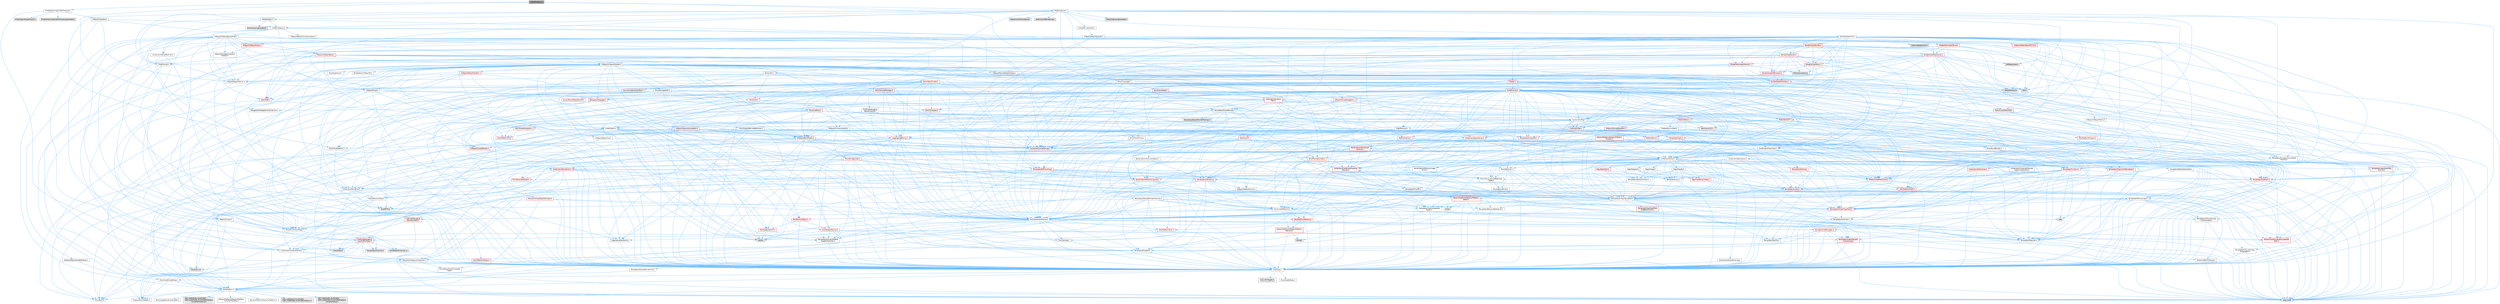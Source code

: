 digraph "VideoProducer.h"
{
 // INTERACTIVE_SVG=YES
 // LATEX_PDF_SIZE
  bgcolor="transparent";
  edge [fontname=Helvetica,fontsize=10,labelfontname=Helvetica,labelfontsize=10];
  node [fontname=Helvetica,fontsize=10,shape=box,height=0.2,width=0.4];
  Node1 [id="Node000001",label="VideoProducer.h",height=0.2,width=0.4,color="gray40", fillcolor="grey60", style="filled", fontcolor="black",tooltip=" "];
  Node1 -> Node2 [id="edge1_Node000001_Node000002",color="steelblue1",style="solid",tooltip=" "];
  Node2 [id="Node000002",label="Delegates/DelegateCombinations.h",height=0.2,width=0.4,color="grey40", fillcolor="white", style="filled",URL="$d3/d23/DelegateCombinations_8h.html",tooltip=" "];
  Node1 -> Node3 [id="edge2_Node000001_Node000003",color="steelblue1",style="solid",tooltip=" "];
  Node3 [id="Node000003",label="IPixelStreaming2VideoProducer.h",height=0.2,width=0.4,color="grey40", fillcolor="white", style="filled",URL="$df/d33/IPixelStreaming2VideoProducer_8h.html",tooltip=" "];
  Node3 -> Node4 [id="edge3_Node000003_Node000004",color="steelblue1",style="solid",tooltip=" "];
  Node4 [id="Node000004",label="CoreTypes.h",height=0.2,width=0.4,color="grey40", fillcolor="white", style="filled",URL="$dc/dec/CoreTypes_8h.html",tooltip=" "];
  Node4 -> Node5 [id="edge4_Node000004_Node000005",color="steelblue1",style="solid",tooltip=" "];
  Node5 [id="Node000005",label="HAL/Platform.h",height=0.2,width=0.4,color="grey40", fillcolor="white", style="filled",URL="$d9/dd0/Platform_8h.html",tooltip=" "];
  Node5 -> Node6 [id="edge5_Node000005_Node000006",color="steelblue1",style="solid",tooltip=" "];
  Node6 [id="Node000006",label="Misc/Build.h",height=0.2,width=0.4,color="grey40", fillcolor="white", style="filled",URL="$d3/dbb/Build_8h.html",tooltip=" "];
  Node5 -> Node7 [id="edge6_Node000005_Node000007",color="steelblue1",style="solid",tooltip=" "];
  Node7 [id="Node000007",label="Misc/LargeWorldCoordinates.h",height=0.2,width=0.4,color="grey40", fillcolor="white", style="filled",URL="$d2/dcb/LargeWorldCoordinates_8h.html",tooltip=" "];
  Node5 -> Node8 [id="edge7_Node000005_Node000008",color="steelblue1",style="solid",tooltip=" "];
  Node8 [id="Node000008",label="type_traits",height=0.2,width=0.4,color="grey60", fillcolor="#E0E0E0", style="filled",tooltip=" "];
  Node5 -> Node9 [id="edge8_Node000005_Node000009",color="steelblue1",style="solid",tooltip=" "];
  Node9 [id="Node000009",label="PreprocessorHelpers.h",height=0.2,width=0.4,color="grey40", fillcolor="white", style="filled",URL="$db/ddb/PreprocessorHelpers_8h.html",tooltip=" "];
  Node5 -> Node10 [id="edge9_Node000005_Node000010",color="steelblue1",style="solid",tooltip=" "];
  Node10 [id="Node000010",label="UBT_COMPILED_PLATFORM\l/UBT_COMPILED_PLATFORMPlatform\lCompilerPreSetup.h",height=0.2,width=0.4,color="grey60", fillcolor="#E0E0E0", style="filled",tooltip=" "];
  Node5 -> Node11 [id="edge10_Node000005_Node000011",color="steelblue1",style="solid",tooltip=" "];
  Node11 [id="Node000011",label="GenericPlatform/GenericPlatform\lCompilerPreSetup.h",height=0.2,width=0.4,color="grey40", fillcolor="white", style="filled",URL="$d9/dc8/GenericPlatformCompilerPreSetup_8h.html",tooltip=" "];
  Node5 -> Node12 [id="edge11_Node000005_Node000012",color="steelblue1",style="solid",tooltip=" "];
  Node12 [id="Node000012",label="GenericPlatform/GenericPlatform.h",height=0.2,width=0.4,color="grey40", fillcolor="white", style="filled",URL="$d6/d84/GenericPlatform_8h.html",tooltip=" "];
  Node5 -> Node13 [id="edge12_Node000005_Node000013",color="steelblue1",style="solid",tooltip=" "];
  Node13 [id="Node000013",label="UBT_COMPILED_PLATFORM\l/UBT_COMPILED_PLATFORMPlatform.h",height=0.2,width=0.4,color="grey60", fillcolor="#E0E0E0", style="filled",tooltip=" "];
  Node5 -> Node14 [id="edge13_Node000005_Node000014",color="steelblue1",style="solid",tooltip=" "];
  Node14 [id="Node000014",label="UBT_COMPILED_PLATFORM\l/UBT_COMPILED_PLATFORMPlatform\lCompilerSetup.h",height=0.2,width=0.4,color="grey60", fillcolor="#E0E0E0", style="filled",tooltip=" "];
  Node4 -> Node15 [id="edge14_Node000004_Node000015",color="steelblue1",style="solid",tooltip=" "];
  Node15 [id="Node000015",label="ProfilingDebugging\l/UMemoryDefines.h",height=0.2,width=0.4,color="grey40", fillcolor="white", style="filled",URL="$d2/da2/UMemoryDefines_8h.html",tooltip=" "];
  Node4 -> Node16 [id="edge15_Node000004_Node000016",color="steelblue1",style="solid",tooltip=" "];
  Node16 [id="Node000016",label="Misc/CoreMiscDefines.h",height=0.2,width=0.4,color="grey40", fillcolor="white", style="filled",URL="$da/d38/CoreMiscDefines_8h.html",tooltip=" "];
  Node16 -> Node5 [id="edge16_Node000016_Node000005",color="steelblue1",style="solid",tooltip=" "];
  Node16 -> Node9 [id="edge17_Node000016_Node000009",color="steelblue1",style="solid",tooltip=" "];
  Node4 -> Node17 [id="edge18_Node000004_Node000017",color="steelblue1",style="solid",tooltip=" "];
  Node17 [id="Node000017",label="Misc/CoreDefines.h",height=0.2,width=0.4,color="grey40", fillcolor="white", style="filled",URL="$d3/dd2/CoreDefines_8h.html",tooltip=" "];
  Node3 -> Node18 [id="edge19_Node000003_Node000018",color="steelblue1",style="solid",tooltip=" "];
  Node18 [id="Node000018",label="IPixelCaptureInputFrame.h",height=0.2,width=0.4,color="grey60", fillcolor="#E0E0E0", style="filled",tooltip=" "];
  Node3 -> Node19 [id="edge20_Node000003_Node000019",color="steelblue1",style="solid",tooltip=" "];
  Node19 [id="Node000019",label="UObject/Interface.h",height=0.2,width=0.4,color="grey40", fillcolor="white", style="filled",URL="$d7/d91/Interface_8h.html",tooltip=" "];
  Node19 -> Node5 [id="edge21_Node000019_Node000005",color="steelblue1",style="solid",tooltip=" "];
  Node19 -> Node20 [id="edge22_Node000019_Node000020",color="steelblue1",style="solid",tooltip=" "];
  Node20 [id="Node000020",label="UObject/Object.h",height=0.2,width=0.4,color="grey40", fillcolor="white", style="filled",URL="$db/dbf/Object_8h.html",tooltip=" "];
  Node20 -> Node21 [id="edge23_Node000020_Node000021",color="steelblue1",style="solid",tooltip=" "];
  Node21 [id="Node000021",label="UObject/Script.h",height=0.2,width=0.4,color="grey40", fillcolor="white", style="filled",URL="$de/dc6/Script_8h.html",tooltip=" "];
  Node21 -> Node22 [id="edge24_Node000021_Node000022",color="steelblue1",style="solid",tooltip=" "];
  Node22 [id="Node000022",label="Delegates/Delegate.h",height=0.2,width=0.4,color="red", fillcolor="#FFF0F0", style="filled",URL="$d4/d80/Delegate_8h.html",tooltip=" "];
  Node22 -> Node4 [id="edge25_Node000022_Node000004",color="steelblue1",style="solid",tooltip=" "];
  Node22 -> Node23 [id="edge26_Node000022_Node000023",color="steelblue1",style="solid",tooltip=" "];
  Node23 [id="Node000023",label="Misc/AssertionMacros.h",height=0.2,width=0.4,color="grey40", fillcolor="white", style="filled",URL="$d0/dfa/AssertionMacros_8h.html",tooltip=" "];
  Node23 -> Node4 [id="edge27_Node000023_Node000004",color="steelblue1",style="solid",tooltip=" "];
  Node23 -> Node5 [id="edge28_Node000023_Node000005",color="steelblue1",style="solid",tooltip=" "];
  Node23 -> Node24 [id="edge29_Node000023_Node000024",color="steelblue1",style="solid",tooltip=" "];
  Node24 [id="Node000024",label="HAL/PlatformMisc.h",height=0.2,width=0.4,color="red", fillcolor="#FFF0F0", style="filled",URL="$d0/df5/PlatformMisc_8h.html",tooltip=" "];
  Node24 -> Node4 [id="edge30_Node000024_Node000004",color="steelblue1",style="solid",tooltip=" "];
  Node24 -> Node52 [id="edge31_Node000024_Node000052",color="steelblue1",style="solid",tooltip=" "];
  Node52 [id="Node000052",label="ProfilingDebugging\l/CpuProfilerTrace.h",height=0.2,width=0.4,color="red", fillcolor="#FFF0F0", style="filled",URL="$da/dcb/CpuProfilerTrace_8h.html",tooltip=" "];
  Node52 -> Node4 [id="edge32_Node000052_Node000004",color="steelblue1",style="solid",tooltip=" "];
  Node52 -> Node32 [id="edge33_Node000052_Node000032",color="steelblue1",style="solid",tooltip=" "];
  Node32 [id="Node000032",label="Containers/ContainersFwd.h",height=0.2,width=0.4,color="grey40", fillcolor="white", style="filled",URL="$d4/d0a/ContainersFwd_8h.html",tooltip=" "];
  Node32 -> Node5 [id="edge34_Node000032_Node000005",color="steelblue1",style="solid",tooltip=" "];
  Node32 -> Node4 [id="edge35_Node000032_Node000004",color="steelblue1",style="solid",tooltip=" "];
  Node32 -> Node29 [id="edge36_Node000032_Node000029",color="steelblue1",style="solid",tooltip=" "];
  Node29 [id="Node000029",label="Traits/IsContiguousContainer.h",height=0.2,width=0.4,color="grey40", fillcolor="white", style="filled",URL="$d5/d3c/IsContiguousContainer_8h.html",tooltip=" "];
  Node29 -> Node4 [id="edge37_Node000029_Node000004",color="steelblue1",style="solid",tooltip=" "];
  Node29 -> Node30 [id="edge38_Node000029_Node000030",color="steelblue1",style="solid",tooltip=" "];
  Node30 [id="Node000030",label="Misc/StaticAssertComplete\lType.h",height=0.2,width=0.4,color="grey40", fillcolor="white", style="filled",URL="$d5/d4e/StaticAssertCompleteType_8h.html",tooltip=" "];
  Node29 -> Node28 [id="edge39_Node000029_Node000028",color="steelblue1",style="solid",tooltip=" "];
  Node28 [id="Node000028",label="initializer_list",height=0.2,width=0.4,color="grey60", fillcolor="#E0E0E0", style="filled",tooltip=" "];
  Node52 -> Node9 [id="edge40_Node000052_Node000009",color="steelblue1",style="solid",tooltip=" "];
  Node52 -> Node6 [id="edge41_Node000052_Node000006",color="steelblue1",style="solid",tooltip=" "];
  Node52 -> Node57 [id="edge42_Node000052_Node000057",color="steelblue1",style="solid",tooltip=" "];
  Node57 [id="Node000057",label="Trace/Detail/Channel.h",height=0.2,width=0.4,color="grey60", fillcolor="#E0E0E0", style="filled",tooltip=" "];
  Node52 -> Node58 [id="edge43_Node000052_Node000058",color="steelblue1",style="solid",tooltip=" "];
  Node58 [id="Node000058",label="Trace/Detail/Channel.inl",height=0.2,width=0.4,color="grey60", fillcolor="#E0E0E0", style="filled",tooltip=" "];
  Node52 -> Node59 [id="edge44_Node000052_Node000059",color="steelblue1",style="solid",tooltip=" "];
  Node59 [id="Node000059",label="Trace/Trace.h",height=0.2,width=0.4,color="grey60", fillcolor="#E0E0E0", style="filled",tooltip=" "];
  Node23 -> Node9 [id="edge45_Node000023_Node000009",color="steelblue1",style="solid",tooltip=" "];
  Node23 -> Node60 [id="edge46_Node000023_Node000060",color="steelblue1",style="solid",tooltip=" "];
  Node60 [id="Node000060",label="Templates/EnableIf.h",height=0.2,width=0.4,color="grey40", fillcolor="white", style="filled",URL="$d7/d60/EnableIf_8h.html",tooltip=" "];
  Node60 -> Node4 [id="edge47_Node000060_Node000004",color="steelblue1",style="solid",tooltip=" "];
  Node23 -> Node61 [id="edge48_Node000023_Node000061",color="steelblue1",style="solid",tooltip=" "];
  Node61 [id="Node000061",label="Templates/IsArrayOrRefOf\lTypeByPredicate.h",height=0.2,width=0.4,color="grey40", fillcolor="white", style="filled",URL="$d6/da1/IsArrayOrRefOfTypeByPredicate_8h.html",tooltip=" "];
  Node61 -> Node4 [id="edge49_Node000061_Node000004",color="steelblue1",style="solid",tooltip=" "];
  Node23 -> Node62 [id="edge50_Node000023_Node000062",color="steelblue1",style="solid",tooltip=" "];
  Node62 [id="Node000062",label="Templates/IsValidVariadic\lFunctionArg.h",height=0.2,width=0.4,color="red", fillcolor="#FFF0F0", style="filled",URL="$d0/dc8/IsValidVariadicFunctionArg_8h.html",tooltip=" "];
  Node62 -> Node4 [id="edge51_Node000062_Node000004",color="steelblue1",style="solid",tooltip=" "];
  Node62 -> Node8 [id="edge52_Node000062_Node000008",color="steelblue1",style="solid",tooltip=" "];
  Node23 -> Node64 [id="edge53_Node000023_Node000064",color="steelblue1",style="solid",tooltip=" "];
  Node64 [id="Node000064",label="Traits/IsCharEncodingCompatible\lWith.h",height=0.2,width=0.4,color="red", fillcolor="#FFF0F0", style="filled",URL="$df/dd1/IsCharEncodingCompatibleWith_8h.html",tooltip=" "];
  Node64 -> Node8 [id="edge54_Node000064_Node000008",color="steelblue1",style="solid",tooltip=" "];
  Node23 -> Node66 [id="edge55_Node000023_Node000066",color="steelblue1",style="solid",tooltip=" "];
  Node66 [id="Node000066",label="Misc/VarArgs.h",height=0.2,width=0.4,color="grey40", fillcolor="white", style="filled",URL="$d5/d6f/VarArgs_8h.html",tooltip=" "];
  Node66 -> Node4 [id="edge56_Node000066_Node000004",color="steelblue1",style="solid",tooltip=" "];
  Node23 -> Node67 [id="edge57_Node000023_Node000067",color="steelblue1",style="solid",tooltip=" "];
  Node67 [id="Node000067",label="String/FormatStringSan.h",height=0.2,width=0.4,color="red", fillcolor="#FFF0F0", style="filled",URL="$d3/d8b/FormatStringSan_8h.html",tooltip=" "];
  Node67 -> Node8 [id="edge58_Node000067_Node000008",color="steelblue1",style="solid",tooltip=" "];
  Node67 -> Node4 [id="edge59_Node000067_Node000004",color="steelblue1",style="solid",tooltip=" "];
  Node67 -> Node68 [id="edge60_Node000067_Node000068",color="steelblue1",style="solid",tooltip=" "];
  Node68 [id="Node000068",label="Templates/Requires.h",height=0.2,width=0.4,color="grey40", fillcolor="white", style="filled",URL="$dc/d96/Requires_8h.html",tooltip=" "];
  Node68 -> Node60 [id="edge61_Node000068_Node000060",color="steelblue1",style="solid",tooltip=" "];
  Node68 -> Node8 [id="edge62_Node000068_Node000008",color="steelblue1",style="solid",tooltip=" "];
  Node67 -> Node69 [id="edge63_Node000067_Node000069",color="steelblue1",style="solid",tooltip=" "];
  Node69 [id="Node000069",label="Templates/Identity.h",height=0.2,width=0.4,color="grey40", fillcolor="white", style="filled",URL="$d0/dd5/Identity_8h.html",tooltip=" "];
  Node67 -> Node62 [id="edge64_Node000067_Node000062",color="steelblue1",style="solid",tooltip=" "];
  Node67 -> Node32 [id="edge65_Node000067_Node000032",color="steelblue1",style="solid",tooltip=" "];
  Node23 -> Node73 [id="edge66_Node000023_Node000073",color="steelblue1",style="solid",tooltip=" "];
  Node73 [id="Node000073",label="atomic",height=0.2,width=0.4,color="grey60", fillcolor="#E0E0E0", style="filled",tooltip=" "];
  Node22 -> Node74 [id="edge67_Node000022_Node000074",color="steelblue1",style="solid",tooltip=" "];
  Node74 [id="Node000074",label="UObject/NameTypes.h",height=0.2,width=0.4,color="red", fillcolor="#FFF0F0", style="filled",URL="$d6/d35/NameTypes_8h.html",tooltip=" "];
  Node74 -> Node4 [id="edge68_Node000074_Node000004",color="steelblue1",style="solid",tooltip=" "];
  Node74 -> Node23 [id="edge69_Node000074_Node000023",color="steelblue1",style="solid",tooltip=" "];
  Node74 -> Node75 [id="edge70_Node000074_Node000075",color="steelblue1",style="solid",tooltip=" "];
  Node75 [id="Node000075",label="HAL/UnrealMemory.h",height=0.2,width=0.4,color="grey40", fillcolor="white", style="filled",URL="$d9/d96/UnrealMemory_8h.html",tooltip=" "];
  Node75 -> Node4 [id="edge71_Node000075_Node000004",color="steelblue1",style="solid",tooltip=" "];
  Node75 -> Node76 [id="edge72_Node000075_Node000076",color="steelblue1",style="solid",tooltip=" "];
  Node76 [id="Node000076",label="GenericPlatform/GenericPlatform\lMemory.h",height=0.2,width=0.4,color="red", fillcolor="#FFF0F0", style="filled",URL="$dd/d22/GenericPlatformMemory_8h.html",tooltip=" "];
  Node76 -> Node4 [id="edge73_Node000076_Node000004",color="steelblue1",style="solid",tooltip=" "];
  Node76 -> Node45 [id="edge74_Node000076_Node000045",color="steelblue1",style="solid",tooltip=" "];
  Node45 [id="Node000045",label="string.h",height=0.2,width=0.4,color="grey60", fillcolor="#E0E0E0", style="filled",tooltip=" "];
  Node75 -> Node79 [id="edge75_Node000075_Node000079",color="steelblue1",style="solid",tooltip=" "];
  Node79 [id="Node000079",label="HAL/MemoryBase.h",height=0.2,width=0.4,color="red", fillcolor="#FFF0F0", style="filled",URL="$d6/d9f/MemoryBase_8h.html",tooltip=" "];
  Node79 -> Node4 [id="edge76_Node000079_Node000004",color="steelblue1",style="solid",tooltip=" "];
  Node79 -> Node81 [id="edge77_Node000079_Node000081",color="steelblue1",style="solid",tooltip=" "];
  Node81 [id="Node000081",label="Misc/OutputDevice.h",height=0.2,width=0.4,color="red", fillcolor="#FFF0F0", style="filled",URL="$d7/d32/OutputDevice_8h.html",tooltip=" "];
  Node81 -> Node4 [id="edge78_Node000081_Node000004",color="steelblue1",style="solid",tooltip=" "];
  Node81 -> Node82 [id="edge79_Node000081_Node000082",color="steelblue1",style="solid",tooltip=" "];
  Node82 [id="Node000082",label="Logging/LogVerbosity.h",height=0.2,width=0.4,color="grey40", fillcolor="white", style="filled",URL="$d2/d8f/LogVerbosity_8h.html",tooltip=" "];
  Node82 -> Node4 [id="edge80_Node000082_Node000004",color="steelblue1",style="solid",tooltip=" "];
  Node81 -> Node66 [id="edge81_Node000081_Node000066",color="steelblue1",style="solid",tooltip=" "];
  Node81 -> Node61 [id="edge82_Node000081_Node000061",color="steelblue1",style="solid",tooltip=" "];
  Node81 -> Node62 [id="edge83_Node000081_Node000062",color="steelblue1",style="solid",tooltip=" "];
  Node81 -> Node64 [id="edge84_Node000081_Node000064",color="steelblue1",style="solid",tooltip=" "];
  Node79 -> Node83 [id="edge85_Node000079_Node000083",color="steelblue1",style="solid",tooltip=" "];
  Node83 [id="Node000083",label="Templates/Atomic.h",height=0.2,width=0.4,color="red", fillcolor="#FFF0F0", style="filled",URL="$d3/d91/Atomic_8h.html",tooltip=" "];
  Node83 -> Node73 [id="edge86_Node000083_Node000073",color="steelblue1",style="solid",tooltip=" "];
  Node75 -> Node92 [id="edge87_Node000075_Node000092",color="steelblue1",style="solid",tooltip=" "];
  Node92 [id="Node000092",label="HAL/PlatformMemory.h",height=0.2,width=0.4,color="red", fillcolor="#FFF0F0", style="filled",URL="$de/d68/PlatformMemory_8h.html",tooltip=" "];
  Node92 -> Node4 [id="edge88_Node000092_Node000004",color="steelblue1",style="solid",tooltip=" "];
  Node92 -> Node76 [id="edge89_Node000092_Node000076",color="steelblue1",style="solid",tooltip=" "];
  Node75 -> Node94 [id="edge90_Node000075_Node000094",color="steelblue1",style="solid",tooltip=" "];
  Node94 [id="Node000094",label="ProfilingDebugging\l/MemoryTrace.h",height=0.2,width=0.4,color="red", fillcolor="#FFF0F0", style="filled",URL="$da/dd7/MemoryTrace_8h.html",tooltip=" "];
  Node94 -> Node5 [id="edge91_Node000094_Node000005",color="steelblue1",style="solid",tooltip=" "];
  Node94 -> Node48 [id="edge92_Node000094_Node000048",color="steelblue1",style="solid",tooltip=" "];
  Node48 [id="Node000048",label="Misc/EnumClassFlags.h",height=0.2,width=0.4,color="grey40", fillcolor="white", style="filled",URL="$d8/de7/EnumClassFlags_8h.html",tooltip=" "];
  Node94 -> Node59 [id="edge93_Node000094_Node000059",color="steelblue1",style="solid",tooltip=" "];
  Node75 -> Node95 [id="edge94_Node000075_Node000095",color="steelblue1",style="solid",tooltip=" "];
  Node95 [id="Node000095",label="Templates/IsPointer.h",height=0.2,width=0.4,color="grey40", fillcolor="white", style="filled",URL="$d7/d05/IsPointer_8h.html",tooltip=" "];
  Node95 -> Node4 [id="edge95_Node000095_Node000004",color="steelblue1",style="solid",tooltip=" "];
  Node74 -> Node96 [id="edge96_Node000074_Node000096",color="steelblue1",style="solid",tooltip=" "];
  Node96 [id="Node000096",label="Templates/UnrealTypeTraits.h",height=0.2,width=0.4,color="red", fillcolor="#FFF0F0", style="filled",URL="$d2/d2d/UnrealTypeTraits_8h.html",tooltip=" "];
  Node96 -> Node4 [id="edge97_Node000096_Node000004",color="steelblue1",style="solid",tooltip=" "];
  Node96 -> Node95 [id="edge98_Node000096_Node000095",color="steelblue1",style="solid",tooltip=" "];
  Node96 -> Node23 [id="edge99_Node000096_Node000023",color="steelblue1",style="solid",tooltip=" "];
  Node96 -> Node60 [id="edge100_Node000096_Node000060",color="steelblue1",style="solid",tooltip=" "];
  Node96 -> Node89 [id="edge101_Node000096_Node000089",color="steelblue1",style="solid",tooltip=" "];
  Node89 [id="Node000089",label="Templates/IsTriviallyCopy\lConstructible.h",height=0.2,width=0.4,color="grey40", fillcolor="white", style="filled",URL="$d3/d78/IsTriviallyCopyConstructible_8h.html",tooltip=" "];
  Node89 -> Node4 [id="edge102_Node000089_Node000004",color="steelblue1",style="solid",tooltip=" "];
  Node89 -> Node8 [id="edge103_Node000089_Node000008",color="steelblue1",style="solid",tooltip=" "];
  Node74 -> Node101 [id="edge104_Node000074_Node000101",color="steelblue1",style="solid",tooltip=" "];
  Node101 [id="Node000101",label="Templates/UnrealTemplate.h",height=0.2,width=0.4,color="grey40", fillcolor="white", style="filled",URL="$d4/d24/UnrealTemplate_8h.html",tooltip=" "];
  Node101 -> Node4 [id="edge105_Node000101_Node000004",color="steelblue1",style="solid",tooltip=" "];
  Node101 -> Node95 [id="edge106_Node000101_Node000095",color="steelblue1",style="solid",tooltip=" "];
  Node101 -> Node75 [id="edge107_Node000101_Node000075",color="steelblue1",style="solid",tooltip=" "];
  Node101 -> Node102 [id="edge108_Node000101_Node000102",color="steelblue1",style="solid",tooltip=" "];
  Node102 [id="Node000102",label="Templates/CopyQualifiers\lAndRefsFromTo.h",height=0.2,width=0.4,color="red", fillcolor="#FFF0F0", style="filled",URL="$d3/db3/CopyQualifiersAndRefsFromTo_8h.html",tooltip=" "];
  Node101 -> Node96 [id="edge109_Node000101_Node000096",color="steelblue1",style="solid",tooltip=" "];
  Node101 -> Node104 [id="edge110_Node000101_Node000104",color="steelblue1",style="solid",tooltip=" "];
  Node104 [id="Node000104",label="Templates/RemoveReference.h",height=0.2,width=0.4,color="grey40", fillcolor="white", style="filled",URL="$da/dbe/RemoveReference_8h.html",tooltip=" "];
  Node104 -> Node4 [id="edge111_Node000104_Node000004",color="steelblue1",style="solid",tooltip=" "];
  Node101 -> Node68 [id="edge112_Node000101_Node000068",color="steelblue1",style="solid",tooltip=" "];
  Node101 -> Node105 [id="edge113_Node000101_Node000105",color="steelblue1",style="solid",tooltip=" "];
  Node105 [id="Node000105",label="Templates/TypeCompatible\lBytes.h",height=0.2,width=0.4,color="grey40", fillcolor="white", style="filled",URL="$df/d0a/TypeCompatibleBytes_8h.html",tooltip=" "];
  Node105 -> Node4 [id="edge114_Node000105_Node000004",color="steelblue1",style="solid",tooltip=" "];
  Node105 -> Node45 [id="edge115_Node000105_Node000045",color="steelblue1",style="solid",tooltip=" "];
  Node105 -> Node37 [id="edge116_Node000105_Node000037",color="steelblue1",style="solid",tooltip=" "];
  Node37 [id="Node000037",label="new",height=0.2,width=0.4,color="grey60", fillcolor="#E0E0E0", style="filled",tooltip=" "];
  Node105 -> Node8 [id="edge117_Node000105_Node000008",color="steelblue1",style="solid",tooltip=" "];
  Node101 -> Node69 [id="edge118_Node000101_Node000069",color="steelblue1",style="solid",tooltip=" "];
  Node101 -> Node29 [id="edge119_Node000101_Node000029",color="steelblue1",style="solid",tooltip=" "];
  Node101 -> Node106 [id="edge120_Node000101_Node000106",color="steelblue1",style="solid",tooltip=" "];
  Node106 [id="Node000106",label="Traits/UseBitwiseSwap.h",height=0.2,width=0.4,color="grey40", fillcolor="white", style="filled",URL="$db/df3/UseBitwiseSwap_8h.html",tooltip=" "];
  Node106 -> Node4 [id="edge121_Node000106_Node000004",color="steelblue1",style="solid",tooltip=" "];
  Node106 -> Node8 [id="edge122_Node000106_Node000008",color="steelblue1",style="solid",tooltip=" "];
  Node101 -> Node8 [id="edge123_Node000101_Node000008",color="steelblue1",style="solid",tooltip=" "];
  Node74 -> Node107 [id="edge124_Node000074_Node000107",color="steelblue1",style="solid",tooltip=" "];
  Node107 [id="Node000107",label="Containers/UnrealString.h",height=0.2,width=0.4,color="red", fillcolor="#FFF0F0", style="filled",URL="$d5/dba/UnrealString_8h.html",tooltip=" "];
  Node74 -> Node111 [id="edge125_Node000074_Node000111",color="steelblue1",style="solid",tooltip=" "];
  Node111 [id="Node000111",label="HAL/CriticalSection.h",height=0.2,width=0.4,color="grey40", fillcolor="white", style="filled",URL="$d6/d90/CriticalSection_8h.html",tooltip=" "];
  Node111 -> Node112 [id="edge126_Node000111_Node000112",color="steelblue1",style="solid",tooltip=" "];
  Node112 [id="Node000112",label="HAL/PlatformMutex.h",height=0.2,width=0.4,color="red", fillcolor="#FFF0F0", style="filled",URL="$d9/d0b/PlatformMutex_8h.html",tooltip=" "];
  Node112 -> Node4 [id="edge127_Node000112_Node000004",color="steelblue1",style="solid",tooltip=" "];
  Node74 -> Node26 [id="edge128_Node000074_Node000026",color="steelblue1",style="solid",tooltip=" "];
  Node26 [id="Node000026",label="Containers/StringFwd.h",height=0.2,width=0.4,color="grey40", fillcolor="white", style="filled",URL="$df/d37/StringFwd_8h.html",tooltip=" "];
  Node26 -> Node4 [id="edge129_Node000026_Node000004",color="steelblue1",style="solid",tooltip=" "];
  Node26 -> Node27 [id="edge130_Node000026_Node000027",color="steelblue1",style="solid",tooltip=" "];
  Node27 [id="Node000027",label="Traits/ElementType.h",height=0.2,width=0.4,color="grey40", fillcolor="white", style="filled",URL="$d5/d4f/ElementType_8h.html",tooltip=" "];
  Node27 -> Node5 [id="edge131_Node000027_Node000005",color="steelblue1",style="solid",tooltip=" "];
  Node27 -> Node28 [id="edge132_Node000027_Node000028",color="steelblue1",style="solid",tooltip=" "];
  Node27 -> Node8 [id="edge133_Node000027_Node000008",color="steelblue1",style="solid",tooltip=" "];
  Node26 -> Node29 [id="edge134_Node000026_Node000029",color="steelblue1",style="solid",tooltip=" "];
  Node74 -> Node179 [id="edge135_Node000074_Node000179",color="steelblue1",style="solid",tooltip=" "];
  Node179 [id="Node000179",label="UObject/UnrealNames.h",height=0.2,width=0.4,color="red", fillcolor="#FFF0F0", style="filled",URL="$d8/db1/UnrealNames_8h.html",tooltip=" "];
  Node179 -> Node4 [id="edge136_Node000179_Node000004",color="steelblue1",style="solid",tooltip=" "];
  Node74 -> Node83 [id="edge137_Node000074_Node000083",color="steelblue1",style="solid",tooltip=" "];
  Node74 -> Node145 [id="edge138_Node000074_Node000145",color="steelblue1",style="solid",tooltip=" "];
  Node145 [id="Node000145",label="Serialization/MemoryLayout.h",height=0.2,width=0.4,color="red", fillcolor="#FFF0F0", style="filled",URL="$d7/d66/MemoryLayout_8h.html",tooltip=" "];
  Node145 -> Node26 [id="edge139_Node000145_Node000026",color="steelblue1",style="solid",tooltip=" "];
  Node145 -> Node75 [id="edge140_Node000145_Node000075",color="steelblue1",style="solid",tooltip=" "];
  Node145 -> Node60 [id="edge141_Node000145_Node000060",color="steelblue1",style="solid",tooltip=" "];
  Node145 -> Node101 [id="edge142_Node000145_Node000101",color="steelblue1",style="solid",tooltip=" "];
  Node74 -> Node128 [id="edge143_Node000074_Node000128",color="steelblue1",style="solid",tooltip=" "];
  Node128 [id="Node000128",label="Misc/IntrusiveUnsetOptional\lState.h",height=0.2,width=0.4,color="grey40", fillcolor="white", style="filled",URL="$d2/d0a/IntrusiveUnsetOptionalState_8h.html",tooltip=" "];
  Node128 -> Node129 [id="edge144_Node000128_Node000129",color="steelblue1",style="solid",tooltip=" "];
  Node129 [id="Node000129",label="Misc/OptionalFwd.h",height=0.2,width=0.4,color="grey40", fillcolor="white", style="filled",URL="$dc/d50/OptionalFwd_8h.html",tooltip=" "];
  Node74 -> Node181 [id="edge145_Node000074_Node000181",color="steelblue1",style="solid",tooltip=" "];
  Node181 [id="Node000181",label="Misc/StringBuilder.h",height=0.2,width=0.4,color="red", fillcolor="#FFF0F0", style="filled",URL="$d4/d52/StringBuilder_8h.html",tooltip=" "];
  Node181 -> Node26 [id="edge146_Node000181_Node000026",color="steelblue1",style="solid",tooltip=" "];
  Node181 -> Node182 [id="edge147_Node000181_Node000182",color="steelblue1",style="solid",tooltip=" "];
  Node182 [id="Node000182",label="Containers/StringView.h",height=0.2,width=0.4,color="red", fillcolor="#FFF0F0", style="filled",URL="$dd/dea/StringView_8h.html",tooltip=" "];
  Node182 -> Node4 [id="edge148_Node000182_Node000004",color="steelblue1",style="solid",tooltip=" "];
  Node182 -> Node26 [id="edge149_Node000182_Node000026",color="steelblue1",style="solid",tooltip=" "];
  Node182 -> Node75 [id="edge150_Node000182_Node000075",color="steelblue1",style="solid",tooltip=" "];
  Node182 -> Node176 [id="edge151_Node000182_Node000176",color="steelblue1",style="solid",tooltip=" "];
  Node176 [id="Node000176",label="Math/UnrealMathUtility.h",height=0.2,width=0.4,color="red", fillcolor="#FFF0F0", style="filled",URL="$db/db8/UnrealMathUtility_8h.html",tooltip=" "];
  Node176 -> Node4 [id="edge152_Node000176_Node000004",color="steelblue1",style="solid",tooltip=" "];
  Node176 -> Node23 [id="edge153_Node000176_Node000023",color="steelblue1",style="solid",tooltip=" "];
  Node176 -> Node117 [id="edge154_Node000176_Node000117",color="steelblue1",style="solid",tooltip=" "];
  Node117 [id="Node000117",label="HAL/PlatformMath.h",height=0.2,width=0.4,color="red", fillcolor="#FFF0F0", style="filled",URL="$dc/d53/PlatformMath_8h.html",tooltip=" "];
  Node117 -> Node4 [id="edge155_Node000117_Node000004",color="steelblue1",style="solid",tooltip=" "];
  Node117 -> Node118 [id="edge156_Node000117_Node000118",color="steelblue1",style="solid",tooltip=" "];
  Node118 [id="Node000118",label="GenericPlatform/GenericPlatform\lMath.h",height=0.2,width=0.4,color="red", fillcolor="#FFF0F0", style="filled",URL="$d5/d79/GenericPlatformMath_8h.html",tooltip=" "];
  Node118 -> Node4 [id="edge157_Node000118_Node000004",color="steelblue1",style="solid",tooltip=" "];
  Node118 -> Node32 [id="edge158_Node000118_Node000032",color="steelblue1",style="solid",tooltip=" "];
  Node118 -> Node96 [id="edge159_Node000118_Node000096",color="steelblue1",style="solid",tooltip=" "];
  Node118 -> Node68 [id="edge160_Node000118_Node000068",color="steelblue1",style="solid",tooltip=" "];
  Node118 -> Node105 [id="edge161_Node000118_Node000105",color="steelblue1",style="solid",tooltip=" "];
  Node118 -> Node123 [id="edge162_Node000118_Node000123",color="steelblue1",style="solid",tooltip=" "];
  Node123 [id="Node000123",label="limits",height=0.2,width=0.4,color="grey60", fillcolor="#E0E0E0", style="filled",tooltip=" "];
  Node118 -> Node8 [id="edge163_Node000118_Node000008",color="steelblue1",style="solid",tooltip=" "];
  Node176 -> Node69 [id="edge164_Node000176_Node000069",color="steelblue1",style="solid",tooltip=" "];
  Node176 -> Node68 [id="edge165_Node000176_Node000068",color="steelblue1",style="solid",tooltip=" "];
  Node182 -> Node130 [id="edge166_Node000182_Node000130",color="steelblue1",style="solid",tooltip=" "];
  Node130 [id="Node000130",label="Misc/ReverseIterate.h",height=0.2,width=0.4,color="red", fillcolor="#FFF0F0", style="filled",URL="$db/de3/ReverseIterate_8h.html",tooltip=" "];
  Node130 -> Node5 [id="edge167_Node000130_Node000005",color="steelblue1",style="solid",tooltip=" "];
  Node182 -> Node68 [id="edge168_Node000182_Node000068",color="steelblue1",style="solid",tooltip=" "];
  Node182 -> Node101 [id="edge169_Node000182_Node000101",color="steelblue1",style="solid",tooltip=" "];
  Node182 -> Node27 [id="edge170_Node000182_Node000027",color="steelblue1",style="solid",tooltip=" "];
  Node182 -> Node64 [id="edge171_Node000182_Node000064",color="steelblue1",style="solid",tooltip=" "];
  Node182 -> Node29 [id="edge172_Node000182_Node000029",color="steelblue1",style="solid",tooltip=" "];
  Node182 -> Node8 [id="edge173_Node000182_Node000008",color="steelblue1",style="solid",tooltip=" "];
  Node181 -> Node4 [id="edge174_Node000181_Node000004",color="steelblue1",style="solid",tooltip=" "];
  Node181 -> Node75 [id="edge175_Node000181_Node000075",color="steelblue1",style="solid",tooltip=" "];
  Node181 -> Node23 [id="edge176_Node000181_Node000023",color="steelblue1",style="solid",tooltip=" "];
  Node181 -> Node60 [id="edge177_Node000181_Node000060",color="steelblue1",style="solid",tooltip=" "];
  Node181 -> Node61 [id="edge178_Node000181_Node000061",color="steelblue1",style="solid",tooltip=" "];
  Node181 -> Node62 [id="edge179_Node000181_Node000062",color="steelblue1",style="solid",tooltip=" "];
  Node181 -> Node68 [id="edge180_Node000181_Node000068",color="steelblue1",style="solid",tooltip=" "];
  Node181 -> Node101 [id="edge181_Node000181_Node000101",color="steelblue1",style="solid",tooltip=" "];
  Node181 -> Node96 [id="edge182_Node000181_Node000096",color="steelblue1",style="solid",tooltip=" "];
  Node181 -> Node64 [id="edge183_Node000181_Node000064",color="steelblue1",style="solid",tooltip=" "];
  Node181 -> Node29 [id="edge184_Node000181_Node000029",color="steelblue1",style="solid",tooltip=" "];
  Node181 -> Node8 [id="edge185_Node000181_Node000008",color="steelblue1",style="solid",tooltip=" "];
  Node74 -> Node59 [id="edge186_Node000074_Node000059",color="steelblue1",style="solid",tooltip=" "];
  Node22 -> Node187 [id="edge187_Node000022_Node000187",color="steelblue1",style="solid",tooltip=" "];
  Node187 [id="Node000187",label="Templates/SharedPointer.h",height=0.2,width=0.4,color="grey40", fillcolor="white", style="filled",URL="$d2/d17/SharedPointer_8h.html",tooltip=" "];
  Node187 -> Node4 [id="edge188_Node000187_Node000004",color="steelblue1",style="solid",tooltip=" "];
  Node187 -> Node128 [id="edge189_Node000187_Node000128",color="steelblue1",style="solid",tooltip=" "];
  Node187 -> Node188 [id="edge190_Node000187_Node000188",color="steelblue1",style="solid",tooltip=" "];
  Node188 [id="Node000188",label="Templates/PointerIsConvertible\lFromTo.h",height=0.2,width=0.4,color="grey40", fillcolor="white", style="filled",URL="$d6/d65/PointerIsConvertibleFromTo_8h.html",tooltip=" "];
  Node188 -> Node4 [id="edge191_Node000188_Node000004",color="steelblue1",style="solid",tooltip=" "];
  Node188 -> Node30 [id="edge192_Node000188_Node000030",color="steelblue1",style="solid",tooltip=" "];
  Node188 -> Node172 [id="edge193_Node000188_Node000172",color="steelblue1",style="solid",tooltip=" "];
  Node172 [id="Node000172",label="Templates/LosesQualifiers\lFromTo.h",height=0.2,width=0.4,color="red", fillcolor="#FFF0F0", style="filled",URL="$d2/db3/LosesQualifiersFromTo_8h.html",tooltip=" "];
  Node172 -> Node8 [id="edge194_Node000172_Node000008",color="steelblue1",style="solid",tooltip=" "];
  Node188 -> Node8 [id="edge195_Node000188_Node000008",color="steelblue1",style="solid",tooltip=" "];
  Node187 -> Node23 [id="edge196_Node000187_Node000023",color="steelblue1",style="solid",tooltip=" "];
  Node187 -> Node75 [id="edge197_Node000187_Node000075",color="steelblue1",style="solid",tooltip=" "];
  Node187 -> Node127 [id="edge198_Node000187_Node000127",color="steelblue1",style="solid",tooltip=" "];
  Node127 [id="Node000127",label="Containers/Array.h",height=0.2,width=0.4,color="grey40", fillcolor="white", style="filled",URL="$df/dd0/Array_8h.html",tooltip=" "];
  Node127 -> Node4 [id="edge199_Node000127_Node000004",color="steelblue1",style="solid",tooltip=" "];
  Node127 -> Node23 [id="edge200_Node000127_Node000023",color="steelblue1",style="solid",tooltip=" "];
  Node127 -> Node128 [id="edge201_Node000127_Node000128",color="steelblue1",style="solid",tooltip=" "];
  Node127 -> Node130 [id="edge202_Node000127_Node000130",color="steelblue1",style="solid",tooltip=" "];
  Node127 -> Node75 [id="edge203_Node000127_Node000075",color="steelblue1",style="solid",tooltip=" "];
  Node127 -> Node96 [id="edge204_Node000127_Node000096",color="steelblue1",style="solid",tooltip=" "];
  Node127 -> Node101 [id="edge205_Node000127_Node000101",color="steelblue1",style="solid",tooltip=" "];
  Node127 -> Node132 [id="edge206_Node000127_Node000132",color="steelblue1",style="solid",tooltip=" "];
  Node132 [id="Node000132",label="Containers/AllowShrinking.h",height=0.2,width=0.4,color="grey40", fillcolor="white", style="filled",URL="$d7/d1a/AllowShrinking_8h.html",tooltip=" "];
  Node132 -> Node4 [id="edge207_Node000132_Node000004",color="steelblue1",style="solid",tooltip=" "];
  Node127 -> Node115 [id="edge208_Node000127_Node000115",color="steelblue1",style="solid",tooltip=" "];
  Node115 [id="Node000115",label="Containers/ContainerAllocation\lPolicies.h",height=0.2,width=0.4,color="red", fillcolor="#FFF0F0", style="filled",URL="$d7/dff/ContainerAllocationPolicies_8h.html",tooltip=" "];
  Node115 -> Node4 [id="edge209_Node000115_Node000004",color="steelblue1",style="solid",tooltip=" "];
  Node115 -> Node115 [id="edge210_Node000115_Node000115",color="steelblue1",style="solid",tooltip=" "];
  Node115 -> Node117 [id="edge211_Node000115_Node000117",color="steelblue1",style="solid",tooltip=" "];
  Node115 -> Node75 [id="edge212_Node000115_Node000075",color="steelblue1",style="solid",tooltip=" "];
  Node115 -> Node23 [id="edge213_Node000115_Node000023",color="steelblue1",style="solid",tooltip=" "];
  Node115 -> Node126 [id="edge214_Node000115_Node000126",color="steelblue1",style="solid",tooltip=" "];
  Node126 [id="Node000126",label="Templates/MemoryOps.h",height=0.2,width=0.4,color="grey40", fillcolor="white", style="filled",URL="$db/dea/MemoryOps_8h.html",tooltip=" "];
  Node126 -> Node4 [id="edge215_Node000126_Node000004",color="steelblue1",style="solid",tooltip=" "];
  Node126 -> Node75 [id="edge216_Node000126_Node000075",color="steelblue1",style="solid",tooltip=" "];
  Node126 -> Node90 [id="edge217_Node000126_Node000090",color="steelblue1",style="solid",tooltip=" "];
  Node90 [id="Node000090",label="Templates/IsTriviallyCopy\lAssignable.h",height=0.2,width=0.4,color="grey40", fillcolor="white", style="filled",URL="$d2/df2/IsTriviallyCopyAssignable_8h.html",tooltip=" "];
  Node90 -> Node4 [id="edge218_Node000090_Node000004",color="steelblue1",style="solid",tooltip=" "];
  Node90 -> Node8 [id="edge219_Node000090_Node000008",color="steelblue1",style="solid",tooltip=" "];
  Node126 -> Node89 [id="edge220_Node000126_Node000089",color="steelblue1",style="solid",tooltip=" "];
  Node126 -> Node68 [id="edge221_Node000126_Node000068",color="steelblue1",style="solid",tooltip=" "];
  Node126 -> Node96 [id="edge222_Node000126_Node000096",color="steelblue1",style="solid",tooltip=" "];
  Node126 -> Node106 [id="edge223_Node000126_Node000106",color="steelblue1",style="solid",tooltip=" "];
  Node126 -> Node37 [id="edge224_Node000126_Node000037",color="steelblue1",style="solid",tooltip=" "];
  Node126 -> Node8 [id="edge225_Node000126_Node000008",color="steelblue1",style="solid",tooltip=" "];
  Node115 -> Node105 [id="edge226_Node000115_Node000105",color="steelblue1",style="solid",tooltip=" "];
  Node115 -> Node8 [id="edge227_Node000115_Node000008",color="steelblue1",style="solid",tooltip=" "];
  Node127 -> Node133 [id="edge228_Node000127_Node000133",color="steelblue1",style="solid",tooltip=" "];
  Node133 [id="Node000133",label="Containers/ContainerElement\lTypeCompatibility.h",height=0.2,width=0.4,color="grey40", fillcolor="white", style="filled",URL="$df/ddf/ContainerElementTypeCompatibility_8h.html",tooltip=" "];
  Node133 -> Node4 [id="edge229_Node000133_Node000004",color="steelblue1",style="solid",tooltip=" "];
  Node133 -> Node96 [id="edge230_Node000133_Node000096",color="steelblue1",style="solid",tooltip=" "];
  Node127 -> Node134 [id="edge231_Node000127_Node000134",color="steelblue1",style="solid",tooltip=" "];
  Node134 [id="Node000134",label="Serialization/Archive.h",height=0.2,width=0.4,color="red", fillcolor="#FFF0F0", style="filled",URL="$d7/d3b/Archive_8h.html",tooltip=" "];
  Node134 -> Node4 [id="edge232_Node000134_Node000004",color="steelblue1",style="solid",tooltip=" "];
  Node134 -> Node23 [id="edge233_Node000134_Node000023",color="steelblue1",style="solid",tooltip=" "];
  Node134 -> Node6 [id="edge234_Node000134_Node000006",color="steelblue1",style="solid",tooltip=" "];
  Node134 -> Node66 [id="edge235_Node000134_Node000066",color="steelblue1",style="solid",tooltip=" "];
  Node134 -> Node60 [id="edge236_Node000134_Node000060",color="steelblue1",style="solid",tooltip=" "];
  Node134 -> Node61 [id="edge237_Node000134_Node000061",color="steelblue1",style="solid",tooltip=" "];
  Node134 -> Node62 [id="edge238_Node000134_Node000062",color="steelblue1",style="solid",tooltip=" "];
  Node134 -> Node101 [id="edge239_Node000134_Node000101",color="steelblue1",style="solid",tooltip=" "];
  Node134 -> Node64 [id="edge240_Node000134_Node000064",color="steelblue1",style="solid",tooltip=" "];
  Node134 -> Node143 [id="edge241_Node000134_Node000143",color="steelblue1",style="solid",tooltip=" "];
  Node143 [id="Node000143",label="UObject/ObjectVersion.h",height=0.2,width=0.4,color="grey40", fillcolor="white", style="filled",URL="$da/d63/ObjectVersion_8h.html",tooltip=" "];
  Node143 -> Node4 [id="edge242_Node000143_Node000004",color="steelblue1",style="solid",tooltip=" "];
  Node127 -> Node144 [id="edge243_Node000127_Node000144",color="steelblue1",style="solid",tooltip=" "];
  Node144 [id="Node000144",label="Serialization/MemoryImage\lWriter.h",height=0.2,width=0.4,color="grey40", fillcolor="white", style="filled",URL="$d0/d08/MemoryImageWriter_8h.html",tooltip=" "];
  Node144 -> Node4 [id="edge244_Node000144_Node000004",color="steelblue1",style="solid",tooltip=" "];
  Node144 -> Node145 [id="edge245_Node000144_Node000145",color="steelblue1",style="solid",tooltip=" "];
  Node127 -> Node158 [id="edge246_Node000127_Node000158",color="steelblue1",style="solid",tooltip=" "];
  Node158 [id="Node000158",label="Algo/Heapify.h",height=0.2,width=0.4,color="grey40", fillcolor="white", style="filled",URL="$d0/d2a/Heapify_8h.html",tooltip=" "];
  Node158 -> Node159 [id="edge247_Node000158_Node000159",color="steelblue1",style="solid",tooltip=" "];
  Node159 [id="Node000159",label="Algo/Impl/BinaryHeap.h",height=0.2,width=0.4,color="red", fillcolor="#FFF0F0", style="filled",URL="$d7/da3/Algo_2Impl_2BinaryHeap_8h.html",tooltip=" "];
  Node159 -> Node160 [id="edge248_Node000159_Node000160",color="steelblue1",style="solid",tooltip=" "];
  Node160 [id="Node000160",label="Templates/Invoke.h",height=0.2,width=0.4,color="red", fillcolor="#FFF0F0", style="filled",URL="$d7/deb/Invoke_8h.html",tooltip=" "];
  Node160 -> Node4 [id="edge249_Node000160_Node000004",color="steelblue1",style="solid",tooltip=" "];
  Node160 -> Node101 [id="edge250_Node000160_Node000101",color="steelblue1",style="solid",tooltip=" "];
  Node160 -> Node8 [id="edge251_Node000160_Node000008",color="steelblue1",style="solid",tooltip=" "];
  Node159 -> Node8 [id="edge252_Node000159_Node000008",color="steelblue1",style="solid",tooltip=" "];
  Node158 -> Node164 [id="edge253_Node000158_Node000164",color="steelblue1",style="solid",tooltip=" "];
  Node164 [id="Node000164",label="Templates/IdentityFunctor.h",height=0.2,width=0.4,color="grey40", fillcolor="white", style="filled",URL="$d7/d2e/IdentityFunctor_8h.html",tooltip=" "];
  Node164 -> Node5 [id="edge254_Node000164_Node000005",color="steelblue1",style="solid",tooltip=" "];
  Node158 -> Node160 [id="edge255_Node000158_Node000160",color="steelblue1",style="solid",tooltip=" "];
  Node158 -> Node165 [id="edge256_Node000158_Node000165",color="steelblue1",style="solid",tooltip=" "];
  Node165 [id="Node000165",label="Templates/Less.h",height=0.2,width=0.4,color="grey40", fillcolor="white", style="filled",URL="$de/dc8/Less_8h.html",tooltip=" "];
  Node165 -> Node4 [id="edge257_Node000165_Node000004",color="steelblue1",style="solid",tooltip=" "];
  Node165 -> Node101 [id="edge258_Node000165_Node000101",color="steelblue1",style="solid",tooltip=" "];
  Node158 -> Node101 [id="edge259_Node000158_Node000101",color="steelblue1",style="solid",tooltip=" "];
  Node127 -> Node166 [id="edge260_Node000127_Node000166",color="steelblue1",style="solid",tooltip=" "];
  Node166 [id="Node000166",label="Algo/HeapSort.h",height=0.2,width=0.4,color="grey40", fillcolor="white", style="filled",URL="$d3/d92/HeapSort_8h.html",tooltip=" "];
  Node166 -> Node159 [id="edge261_Node000166_Node000159",color="steelblue1",style="solid",tooltip=" "];
  Node166 -> Node164 [id="edge262_Node000166_Node000164",color="steelblue1",style="solid",tooltip=" "];
  Node166 -> Node165 [id="edge263_Node000166_Node000165",color="steelblue1",style="solid",tooltip=" "];
  Node166 -> Node101 [id="edge264_Node000166_Node000101",color="steelblue1",style="solid",tooltip=" "];
  Node127 -> Node167 [id="edge265_Node000127_Node000167",color="steelblue1",style="solid",tooltip=" "];
  Node167 [id="Node000167",label="Algo/IsHeap.h",height=0.2,width=0.4,color="grey40", fillcolor="white", style="filled",URL="$de/d32/IsHeap_8h.html",tooltip=" "];
  Node167 -> Node159 [id="edge266_Node000167_Node000159",color="steelblue1",style="solid",tooltip=" "];
  Node167 -> Node164 [id="edge267_Node000167_Node000164",color="steelblue1",style="solid",tooltip=" "];
  Node167 -> Node160 [id="edge268_Node000167_Node000160",color="steelblue1",style="solid",tooltip=" "];
  Node167 -> Node165 [id="edge269_Node000167_Node000165",color="steelblue1",style="solid",tooltip=" "];
  Node167 -> Node101 [id="edge270_Node000167_Node000101",color="steelblue1",style="solid",tooltip=" "];
  Node127 -> Node159 [id="edge271_Node000127_Node000159",color="steelblue1",style="solid",tooltip=" "];
  Node127 -> Node168 [id="edge272_Node000127_Node000168",color="steelblue1",style="solid",tooltip=" "];
  Node168 [id="Node000168",label="Algo/StableSort.h",height=0.2,width=0.4,color="red", fillcolor="#FFF0F0", style="filled",URL="$d7/d3c/StableSort_8h.html",tooltip=" "];
  Node168 -> Node164 [id="edge273_Node000168_Node000164",color="steelblue1",style="solid",tooltip=" "];
  Node168 -> Node160 [id="edge274_Node000168_Node000160",color="steelblue1",style="solid",tooltip=" "];
  Node168 -> Node165 [id="edge275_Node000168_Node000165",color="steelblue1",style="solid",tooltip=" "];
  Node168 -> Node101 [id="edge276_Node000168_Node000101",color="steelblue1",style="solid",tooltip=" "];
  Node127 -> Node171 [id="edge277_Node000127_Node000171",color="steelblue1",style="solid",tooltip=" "];
  Node171 [id="Node000171",label="Concepts/GetTypeHashable.h",height=0.2,width=0.4,color="grey40", fillcolor="white", style="filled",URL="$d3/da2/GetTypeHashable_8h.html",tooltip=" "];
  Node171 -> Node4 [id="edge278_Node000171_Node000004",color="steelblue1",style="solid",tooltip=" "];
  Node171 -> Node149 [id="edge279_Node000171_Node000149",color="steelblue1",style="solid",tooltip=" "];
  Node149 [id="Node000149",label="Templates/TypeHash.h",height=0.2,width=0.4,color="red", fillcolor="#FFF0F0", style="filled",URL="$d1/d62/TypeHash_8h.html",tooltip=" "];
  Node149 -> Node4 [id="edge280_Node000149_Node000004",color="steelblue1",style="solid",tooltip=" "];
  Node149 -> Node68 [id="edge281_Node000149_Node000068",color="steelblue1",style="solid",tooltip=" "];
  Node149 -> Node8 [id="edge282_Node000149_Node000008",color="steelblue1",style="solid",tooltip=" "];
  Node127 -> Node164 [id="edge283_Node000127_Node000164",color="steelblue1",style="solid",tooltip=" "];
  Node127 -> Node160 [id="edge284_Node000127_Node000160",color="steelblue1",style="solid",tooltip=" "];
  Node127 -> Node165 [id="edge285_Node000127_Node000165",color="steelblue1",style="solid",tooltip=" "];
  Node127 -> Node172 [id="edge286_Node000127_Node000172",color="steelblue1",style="solid",tooltip=" "];
  Node127 -> Node68 [id="edge287_Node000127_Node000068",color="steelblue1",style="solid",tooltip=" "];
  Node127 -> Node173 [id="edge288_Node000127_Node000173",color="steelblue1",style="solid",tooltip=" "];
  Node173 [id="Node000173",label="Templates/Sorting.h",height=0.2,width=0.4,color="red", fillcolor="#FFF0F0", style="filled",URL="$d3/d9e/Sorting_8h.html",tooltip=" "];
  Node173 -> Node4 [id="edge289_Node000173_Node000004",color="steelblue1",style="solid",tooltip=" "];
  Node173 -> Node117 [id="edge290_Node000173_Node000117",color="steelblue1",style="solid",tooltip=" "];
  Node173 -> Node165 [id="edge291_Node000173_Node000165",color="steelblue1",style="solid",tooltip=" "];
  Node127 -> Node177 [id="edge292_Node000127_Node000177",color="steelblue1",style="solid",tooltip=" "];
  Node177 [id="Node000177",label="Templates/AlignmentTemplates.h",height=0.2,width=0.4,color="red", fillcolor="#FFF0F0", style="filled",URL="$dd/d32/AlignmentTemplates_8h.html",tooltip=" "];
  Node177 -> Node4 [id="edge293_Node000177_Node000004",color="steelblue1",style="solid",tooltip=" "];
  Node177 -> Node95 [id="edge294_Node000177_Node000095",color="steelblue1",style="solid",tooltip=" "];
  Node127 -> Node27 [id="edge295_Node000127_Node000027",color="steelblue1",style="solid",tooltip=" "];
  Node127 -> Node123 [id="edge296_Node000127_Node000123",color="steelblue1",style="solid",tooltip=" "];
  Node127 -> Node8 [id="edge297_Node000127_Node000008",color="steelblue1",style="solid",tooltip=" "];
  Node187 -> Node189 [id="edge298_Node000187_Node000189",color="steelblue1",style="solid",tooltip=" "];
  Node189 [id="Node000189",label="Containers/Map.h",height=0.2,width=0.4,color="grey40", fillcolor="white", style="filled",URL="$df/d79/Map_8h.html",tooltip=" "];
  Node189 -> Node4 [id="edge299_Node000189_Node000004",color="steelblue1",style="solid",tooltip=" "];
  Node189 -> Node190 [id="edge300_Node000189_Node000190",color="steelblue1",style="solid",tooltip=" "];
  Node190 [id="Node000190",label="Algo/Reverse.h",height=0.2,width=0.4,color="grey40", fillcolor="white", style="filled",URL="$d5/d93/Reverse_8h.html",tooltip=" "];
  Node190 -> Node4 [id="edge301_Node000190_Node000004",color="steelblue1",style="solid",tooltip=" "];
  Node190 -> Node101 [id="edge302_Node000190_Node000101",color="steelblue1",style="solid",tooltip=" "];
  Node189 -> Node133 [id="edge303_Node000189_Node000133",color="steelblue1",style="solid",tooltip=" "];
  Node189 -> Node191 [id="edge304_Node000189_Node000191",color="steelblue1",style="solid",tooltip=" "];
  Node191 [id="Node000191",label="Containers/Set.h",height=0.2,width=0.4,color="red", fillcolor="#FFF0F0", style="filled",URL="$d4/d45/Set_8h.html",tooltip=" "];
  Node191 -> Node115 [id="edge305_Node000191_Node000115",color="steelblue1",style="solid",tooltip=" "];
  Node191 -> Node133 [id="edge306_Node000191_Node000133",color="steelblue1",style="solid",tooltip=" "];
  Node191 -> Node193 [id="edge307_Node000191_Node000193",color="steelblue1",style="solid",tooltip=" "];
  Node193 [id="Node000193",label="Containers/SparseArray.h",height=0.2,width=0.4,color="red", fillcolor="#FFF0F0", style="filled",URL="$d5/dbf/SparseArray_8h.html",tooltip=" "];
  Node193 -> Node4 [id="edge308_Node000193_Node000004",color="steelblue1",style="solid",tooltip=" "];
  Node193 -> Node23 [id="edge309_Node000193_Node000023",color="steelblue1",style="solid",tooltip=" "];
  Node193 -> Node75 [id="edge310_Node000193_Node000075",color="steelblue1",style="solid",tooltip=" "];
  Node193 -> Node96 [id="edge311_Node000193_Node000096",color="steelblue1",style="solid",tooltip=" "];
  Node193 -> Node101 [id="edge312_Node000193_Node000101",color="steelblue1",style="solid",tooltip=" "];
  Node193 -> Node115 [id="edge313_Node000193_Node000115",color="steelblue1",style="solid",tooltip=" "];
  Node193 -> Node165 [id="edge314_Node000193_Node000165",color="steelblue1",style="solid",tooltip=" "];
  Node193 -> Node127 [id="edge315_Node000193_Node000127",color="steelblue1",style="solid",tooltip=" "];
  Node193 -> Node176 [id="edge316_Node000193_Node000176",color="steelblue1",style="solid",tooltip=" "];
  Node193 -> Node196 [id="edge317_Node000193_Node000196",color="steelblue1",style="solid",tooltip=" "];
  Node196 [id="Node000196",label="Serialization/Structured\lArchive.h",height=0.2,width=0.4,color="red", fillcolor="#FFF0F0", style="filled",URL="$d9/d1e/StructuredArchive_8h.html",tooltip=" "];
  Node196 -> Node127 [id="edge318_Node000196_Node000127",color="steelblue1",style="solid",tooltip=" "];
  Node196 -> Node115 [id="edge319_Node000196_Node000115",color="steelblue1",style="solid",tooltip=" "];
  Node196 -> Node4 [id="edge320_Node000196_Node000004",color="steelblue1",style="solid",tooltip=" "];
  Node196 -> Node6 [id="edge321_Node000196_Node000006",color="steelblue1",style="solid",tooltip=" "];
  Node196 -> Node134 [id="edge322_Node000196_Node000134",color="steelblue1",style="solid",tooltip=" "];
  Node193 -> Node144 [id="edge323_Node000193_Node000144",color="steelblue1",style="solid",tooltip=" "];
  Node193 -> Node107 [id="edge324_Node000193_Node000107",color="steelblue1",style="solid",tooltip=" "];
  Node193 -> Node128 [id="edge325_Node000193_Node000128",color="steelblue1",style="solid",tooltip=" "];
  Node191 -> Node32 [id="edge326_Node000191_Node000032",color="steelblue1",style="solid",tooltip=" "];
  Node191 -> Node176 [id="edge327_Node000191_Node000176",color="steelblue1",style="solid",tooltip=" "];
  Node191 -> Node23 [id="edge328_Node000191_Node000023",color="steelblue1",style="solid",tooltip=" "];
  Node191 -> Node211 [id="edge329_Node000191_Node000211",color="steelblue1",style="solid",tooltip=" "];
  Node211 [id="Node000211",label="Misc/StructBuilder.h",height=0.2,width=0.4,color="grey40", fillcolor="white", style="filled",URL="$d9/db3/StructBuilder_8h.html",tooltip=" "];
  Node211 -> Node4 [id="edge330_Node000211_Node000004",color="steelblue1",style="solid",tooltip=" "];
  Node211 -> Node176 [id="edge331_Node000211_Node000176",color="steelblue1",style="solid",tooltip=" "];
  Node211 -> Node177 [id="edge332_Node000211_Node000177",color="steelblue1",style="solid",tooltip=" "];
  Node191 -> Node144 [id="edge333_Node000191_Node000144",color="steelblue1",style="solid",tooltip=" "];
  Node191 -> Node196 [id="edge334_Node000191_Node000196",color="steelblue1",style="solid",tooltip=" "];
  Node191 -> Node212 [id="edge335_Node000191_Node000212",color="steelblue1",style="solid",tooltip=" "];
  Node212 [id="Node000212",label="Templates/Function.h",height=0.2,width=0.4,color="red", fillcolor="#FFF0F0", style="filled",URL="$df/df5/Function_8h.html",tooltip=" "];
  Node212 -> Node4 [id="edge336_Node000212_Node000004",color="steelblue1",style="solid",tooltip=" "];
  Node212 -> Node23 [id="edge337_Node000212_Node000023",color="steelblue1",style="solid",tooltip=" "];
  Node212 -> Node128 [id="edge338_Node000212_Node000128",color="steelblue1",style="solid",tooltip=" "];
  Node212 -> Node75 [id="edge339_Node000212_Node000075",color="steelblue1",style="solid",tooltip=" "];
  Node212 -> Node96 [id="edge340_Node000212_Node000096",color="steelblue1",style="solid",tooltip=" "];
  Node212 -> Node160 [id="edge341_Node000212_Node000160",color="steelblue1",style="solid",tooltip=" "];
  Node212 -> Node101 [id="edge342_Node000212_Node000101",color="steelblue1",style="solid",tooltip=" "];
  Node212 -> Node68 [id="edge343_Node000212_Node000068",color="steelblue1",style="solid",tooltip=" "];
  Node212 -> Node176 [id="edge344_Node000212_Node000176",color="steelblue1",style="solid",tooltip=" "];
  Node212 -> Node37 [id="edge345_Node000212_Node000037",color="steelblue1",style="solid",tooltip=" "];
  Node212 -> Node8 [id="edge346_Node000212_Node000008",color="steelblue1",style="solid",tooltip=" "];
  Node191 -> Node173 [id="edge347_Node000191_Node000173",color="steelblue1",style="solid",tooltip=" "];
  Node191 -> Node149 [id="edge348_Node000191_Node000149",color="steelblue1",style="solid",tooltip=" "];
  Node191 -> Node101 [id="edge349_Node000191_Node000101",color="steelblue1",style="solid",tooltip=" "];
  Node191 -> Node28 [id="edge350_Node000191_Node000028",color="steelblue1",style="solid",tooltip=" "];
  Node191 -> Node8 [id="edge351_Node000191_Node000008",color="steelblue1",style="solid",tooltip=" "];
  Node189 -> Node107 [id="edge352_Node000189_Node000107",color="steelblue1",style="solid",tooltip=" "];
  Node189 -> Node23 [id="edge353_Node000189_Node000023",color="steelblue1",style="solid",tooltip=" "];
  Node189 -> Node211 [id="edge354_Node000189_Node000211",color="steelblue1",style="solid",tooltip=" "];
  Node189 -> Node212 [id="edge355_Node000189_Node000212",color="steelblue1",style="solid",tooltip=" "];
  Node189 -> Node173 [id="edge356_Node000189_Node000173",color="steelblue1",style="solid",tooltip=" "];
  Node189 -> Node215 [id="edge357_Node000189_Node000215",color="steelblue1",style="solid",tooltip=" "];
  Node215 [id="Node000215",label="Templates/Tuple.h",height=0.2,width=0.4,color="red", fillcolor="#FFF0F0", style="filled",URL="$d2/d4f/Tuple_8h.html",tooltip=" "];
  Node215 -> Node4 [id="edge358_Node000215_Node000004",color="steelblue1",style="solid",tooltip=" "];
  Node215 -> Node101 [id="edge359_Node000215_Node000101",color="steelblue1",style="solid",tooltip=" "];
  Node215 -> Node160 [id="edge360_Node000215_Node000160",color="steelblue1",style="solid",tooltip=" "];
  Node215 -> Node196 [id="edge361_Node000215_Node000196",color="steelblue1",style="solid",tooltip=" "];
  Node215 -> Node145 [id="edge362_Node000215_Node000145",color="steelblue1",style="solid",tooltip=" "];
  Node215 -> Node68 [id="edge363_Node000215_Node000068",color="steelblue1",style="solid",tooltip=" "];
  Node215 -> Node149 [id="edge364_Node000215_Node000149",color="steelblue1",style="solid",tooltip=" "];
  Node215 -> Node8 [id="edge365_Node000215_Node000008",color="steelblue1",style="solid",tooltip=" "];
  Node189 -> Node101 [id="edge366_Node000189_Node000101",color="steelblue1",style="solid",tooltip=" "];
  Node189 -> Node96 [id="edge367_Node000189_Node000096",color="steelblue1",style="solid",tooltip=" "];
  Node189 -> Node8 [id="edge368_Node000189_Node000008",color="steelblue1",style="solid",tooltip=" "];
  Node187 -> Node218 [id="edge369_Node000187_Node000218",color="steelblue1",style="solid",tooltip=" "];
  Node218 [id="Node000218",label="CoreGlobals.h",height=0.2,width=0.4,color="grey40", fillcolor="white", style="filled",URL="$d5/d8c/CoreGlobals_8h.html",tooltip=" "];
  Node218 -> Node107 [id="edge370_Node000218_Node000107",color="steelblue1",style="solid",tooltip=" "];
  Node218 -> Node4 [id="edge371_Node000218_Node000004",color="steelblue1",style="solid",tooltip=" "];
  Node218 -> Node219 [id="edge372_Node000218_Node000219",color="steelblue1",style="solid",tooltip=" "];
  Node219 [id="Node000219",label="HAL/PlatformTLS.h",height=0.2,width=0.4,color="red", fillcolor="#FFF0F0", style="filled",URL="$d0/def/PlatformTLS_8h.html",tooltip=" "];
  Node219 -> Node4 [id="edge373_Node000219_Node000004",color="steelblue1",style="solid",tooltip=" "];
  Node218 -> Node222 [id="edge374_Node000218_Node000222",color="steelblue1",style="solid",tooltip=" "];
  Node222 [id="Node000222",label="Logging/LogMacros.h",height=0.2,width=0.4,color="red", fillcolor="#FFF0F0", style="filled",URL="$d0/d16/LogMacros_8h.html",tooltip=" "];
  Node222 -> Node107 [id="edge375_Node000222_Node000107",color="steelblue1",style="solid",tooltip=" "];
  Node222 -> Node4 [id="edge376_Node000222_Node000004",color="steelblue1",style="solid",tooltip=" "];
  Node222 -> Node9 [id="edge377_Node000222_Node000009",color="steelblue1",style="solid",tooltip=" "];
  Node222 -> Node82 [id="edge378_Node000222_Node000082",color="steelblue1",style="solid",tooltip=" "];
  Node222 -> Node23 [id="edge379_Node000222_Node000023",color="steelblue1",style="solid",tooltip=" "];
  Node222 -> Node6 [id="edge380_Node000222_Node000006",color="steelblue1",style="solid",tooltip=" "];
  Node222 -> Node66 [id="edge381_Node000222_Node000066",color="steelblue1",style="solid",tooltip=" "];
  Node222 -> Node67 [id="edge382_Node000222_Node000067",color="steelblue1",style="solid",tooltip=" "];
  Node222 -> Node60 [id="edge383_Node000222_Node000060",color="steelblue1",style="solid",tooltip=" "];
  Node222 -> Node61 [id="edge384_Node000222_Node000061",color="steelblue1",style="solid",tooltip=" "];
  Node222 -> Node62 [id="edge385_Node000222_Node000062",color="steelblue1",style="solid",tooltip=" "];
  Node222 -> Node64 [id="edge386_Node000222_Node000064",color="steelblue1",style="solid",tooltip=" "];
  Node222 -> Node8 [id="edge387_Node000222_Node000008",color="steelblue1",style="solid",tooltip=" "];
  Node218 -> Node6 [id="edge388_Node000218_Node000006",color="steelblue1",style="solid",tooltip=" "];
  Node218 -> Node48 [id="edge389_Node000218_Node000048",color="steelblue1",style="solid",tooltip=" "];
  Node218 -> Node81 [id="edge390_Node000218_Node000081",color="steelblue1",style="solid",tooltip=" "];
  Node218 -> Node52 [id="edge391_Node000218_Node000052",color="steelblue1",style="solid",tooltip=" "];
  Node218 -> Node83 [id="edge392_Node000218_Node000083",color="steelblue1",style="solid",tooltip=" "];
  Node218 -> Node74 [id="edge393_Node000218_Node000074",color="steelblue1",style="solid",tooltip=" "];
  Node218 -> Node73 [id="edge394_Node000218_Node000073",color="steelblue1",style="solid",tooltip=" "];
  Node187 -> Node226 [id="edge395_Node000187_Node000226",color="steelblue1",style="solid",tooltip=" "];
  Node226 [id="Node000226",label="Templates/SharedPointerInternals.h",height=0.2,width=0.4,color="grey40", fillcolor="white", style="filled",URL="$de/d3a/SharedPointerInternals_8h.html",tooltip=" "];
  Node226 -> Node4 [id="edge396_Node000226_Node000004",color="steelblue1",style="solid",tooltip=" "];
  Node226 -> Node75 [id="edge397_Node000226_Node000075",color="steelblue1",style="solid",tooltip=" "];
  Node226 -> Node23 [id="edge398_Node000226_Node000023",color="steelblue1",style="solid",tooltip=" "];
  Node226 -> Node104 [id="edge399_Node000226_Node000104",color="steelblue1",style="solid",tooltip=" "];
  Node226 -> Node227 [id="edge400_Node000226_Node000227",color="steelblue1",style="solid",tooltip=" "];
  Node227 [id="Node000227",label="Templates/SharedPointerFwd.h",height=0.2,width=0.4,color="grey40", fillcolor="white", style="filled",URL="$d3/d1d/SharedPointerFwd_8h.html",tooltip=" "];
  Node227 -> Node5 [id="edge401_Node000227_Node000005",color="steelblue1",style="solid",tooltip=" "];
  Node226 -> Node105 [id="edge402_Node000226_Node000105",color="steelblue1",style="solid",tooltip=" "];
  Node226 -> Node228 [id="edge403_Node000226_Node000228",color="steelblue1",style="solid",tooltip=" "];
  Node228 [id="Node000228",label="AutoRTFM.h",height=0.2,width=0.4,color="grey60", fillcolor="#E0E0E0", style="filled",tooltip=" "];
  Node226 -> Node73 [id="edge404_Node000226_Node000073",color="steelblue1",style="solid",tooltip=" "];
  Node226 -> Node8 [id="edge405_Node000226_Node000008",color="steelblue1",style="solid",tooltip=" "];
  Node187 -> Node229 [id="edge406_Node000187_Node000229",color="steelblue1",style="solid",tooltip=" "];
  Node229 [id="Node000229",label="Templates/SharedPointerTesting.inl",height=0.2,width=0.4,color="grey60", fillcolor="#E0E0E0", style="filled",tooltip=" "];
  Node22 -> Node228 [id="edge407_Node000022_Node000228",color="steelblue1",style="solid",tooltip=" "];
  Node22 -> Node2 [id="edge408_Node000022_Node000002",color="steelblue1",style="solid",tooltip=" "];
  Node21 -> Node247 [id="edge409_Node000021_Node000247",color="steelblue1",style="solid",tooltip=" "];
  Node247 [id="Node000247",label="HAL/ThreadSingleton.h",height=0.2,width=0.4,color="red", fillcolor="#FFF0F0", style="filled",URL="$d0/dd5/ThreadSingleton_8h.html",tooltip=" "];
  Node247 -> Node4 [id="edge410_Node000247_Node000004",color="steelblue1",style="solid",tooltip=" "];
  Node247 -> Node212 [id="edge411_Node000247_Node000212",color="steelblue1",style="solid",tooltip=" "];
  Node247 -> Node219 [id="edge412_Node000247_Node000219",color="steelblue1",style="solid",tooltip=" "];
  Node21 -> Node249 [id="edge413_Node000021_Node000249",color="steelblue1",style="solid",tooltip=" "];
  Node249 [id="Node000249",label="Stats/Stats.h",height=0.2,width=0.4,color="red", fillcolor="#FFF0F0", style="filled",URL="$dc/d09/Stats_8h.html",tooltip=" "];
  Node249 -> Node218 [id="edge414_Node000249_Node000218",color="steelblue1",style="solid",tooltip=" "];
  Node249 -> Node4 [id="edge415_Node000249_Node000004",color="steelblue1",style="solid",tooltip=" "];
  Node249 -> Node250 [id="edge416_Node000249_Node000250",color="steelblue1",style="solid",tooltip=" "];
  Node250 [id="Node000250",label="StatsCommon.h",height=0.2,width=0.4,color="grey40", fillcolor="white", style="filled",URL="$df/d16/StatsCommon_8h.html",tooltip=" "];
  Node250 -> Node4 [id="edge417_Node000250_Node000004",color="steelblue1",style="solid",tooltip=" "];
  Node250 -> Node6 [id="edge418_Node000250_Node000006",color="steelblue1",style="solid",tooltip=" "];
  Node250 -> Node48 [id="edge419_Node000250_Node000048",color="steelblue1",style="solid",tooltip=" "];
  Node21 -> Node48 [id="edge420_Node000021_Node000048",color="steelblue1",style="solid",tooltip=" "];
  Node21 -> Node275 [id="edge421_Node000021_Node000275",color="steelblue1",style="solid",tooltip=" "];
  Node275 [id="Node000275",label="Misc/CoreMisc.h",height=0.2,width=0.4,color="red", fillcolor="#FFF0F0", style="filled",URL="$d8/d97/CoreMisc_8h.html",tooltip=" "];
  Node275 -> Node127 [id="edge422_Node000275_Node000127",color="steelblue1",style="solid",tooltip=" "];
  Node275 -> Node115 [id="edge423_Node000275_Node000115",color="steelblue1",style="solid",tooltip=" "];
  Node275 -> Node189 [id="edge424_Node000275_Node000189",color="steelblue1",style="solid",tooltip=" "];
  Node275 -> Node107 [id="edge425_Node000275_Node000107",color="steelblue1",style="solid",tooltip=" "];
  Node275 -> Node218 [id="edge426_Node000275_Node000218",color="steelblue1",style="solid",tooltip=" "];
  Node275 -> Node4 [id="edge427_Node000275_Node000004",color="steelblue1",style="solid",tooltip=" "];
  Node275 -> Node247 [id="edge428_Node000275_Node000247",color="steelblue1",style="solid",tooltip=" "];
  Node275 -> Node82 [id="edge429_Node000275_Node000082",color="steelblue1",style="solid",tooltip=" "];
  Node275 -> Node276 [id="edge430_Node000275_Node000276",color="steelblue1",style="solid",tooltip=" "];
  Node276 [id="Node000276",label="Math/IntPoint.h",height=0.2,width=0.4,color="red", fillcolor="#FFF0F0", style="filled",URL="$d3/df7/IntPoint_8h.html",tooltip=" "];
  Node276 -> Node4 [id="edge431_Node000276_Node000004",color="steelblue1",style="solid",tooltip=" "];
  Node276 -> Node23 [id="edge432_Node000276_Node000023",color="steelblue1",style="solid",tooltip=" "];
  Node276 -> Node176 [id="edge433_Node000276_Node000176",color="steelblue1",style="solid",tooltip=" "];
  Node276 -> Node107 [id="edge434_Node000276_Node000107",color="steelblue1",style="solid",tooltip=" "];
  Node276 -> Node196 [id="edge435_Node000276_Node000196",color="steelblue1",style="solid",tooltip=" "];
  Node276 -> Node149 [id="edge436_Node000276_Node000149",color="steelblue1",style="solid",tooltip=" "];
  Node275 -> Node6 [id="edge437_Node000275_Node000006",color="steelblue1",style="solid",tooltip=" "];
  Node275 -> Node212 [id="edge438_Node000275_Node000212",color="steelblue1",style="solid",tooltip=" "];
  Node275 -> Node74 [id="edge439_Node000275_Node000074",color="steelblue1",style="solid",tooltip=" "];
  Node21 -> Node278 [id="edge440_Node000021_Node000278",color="steelblue1",style="solid",tooltip=" "];
  Node278 [id="Node000278",label="Memory/VirtualStackAllocator.h",height=0.2,width=0.4,color="red", fillcolor="#FFF0F0", style="filled",URL="$d0/d0c/VirtualStackAllocator_8h.html",tooltip=" "];
  Node278 -> Node5 [id="edge441_Node000278_Node000005",color="steelblue1",style="solid",tooltip=" "];
  Node278 -> Node92 [id="edge442_Node000278_Node000092",color="steelblue1",style="solid",tooltip=" "];
  Node278 -> Node23 [id="edge443_Node000278_Node000023",color="steelblue1",style="solid",tooltip=" "];
  Node278 -> Node228 [id="edge444_Node000278_Node000228",color="steelblue1",style="solid",tooltip=" "];
  Node20 -> Node279 [id="edge445_Node000020_Node000279",color="steelblue1",style="solid",tooltip=" "];
  Node279 [id="Node000279",label="UObject/ObjectMacros.h",height=0.2,width=0.4,color="grey40", fillcolor="white", style="filled",URL="$d8/d8d/ObjectMacros_8h.html",tooltip=" "];
  Node279 -> Node48 [id="edge446_Node000279_Node000048",color="steelblue1",style="solid",tooltip=" "];
  Node279 -> Node21 [id="edge447_Node000279_Node000021",color="steelblue1",style="solid",tooltip=" "];
  Node20 -> Node280 [id="edge448_Node000020_Node000280",color="steelblue1",style="solid",tooltip=" "];
  Node280 [id="Node000280",label="UObject/UObjectBaseUtility.h",height=0.2,width=0.4,color="grey40", fillcolor="white", style="filled",URL="$d2/df9/UObjectBaseUtility_8h.html",tooltip=" "];
  Node280 -> Node26 [id="edge449_Node000280_Node000026",color="steelblue1",style="solid",tooltip=" "];
  Node280 -> Node107 [id="edge450_Node000280_Node000107",color="steelblue1",style="solid",tooltip=" "];
  Node280 -> Node281 [id="edge451_Node000280_Node000281",color="steelblue1",style="solid",tooltip=" "];
  Node281 [id="Node000281",label="Containers/VersePathFwd.h",height=0.2,width=0.4,color="grey40", fillcolor="white", style="filled",URL="$d0/d99/VersePathFwd_8h.html",tooltip=" "];
  Node281 -> Node4 [id="edge452_Node000281_Node000004",color="steelblue1",style="solid",tooltip=" "];
  Node281 -> Node26 [id="edge453_Node000281_Node000026",color="steelblue1",style="solid",tooltip=" "];
  Node280 -> Node117 [id="edge454_Node000280_Node000117",color="steelblue1",style="solid",tooltip=" "];
  Node280 -> Node23 [id="edge455_Node000280_Node000023",color="steelblue1",style="solid",tooltip=" "];
  Node280 -> Node48 [id="edge456_Node000280_Node000048",color="steelblue1",style="solid",tooltip=" "];
  Node280 -> Node52 [id="edge457_Node000280_Node000052",color="steelblue1",style="solid",tooltip=" "];
  Node280 -> Node249 [id="edge458_Node000280_Node000249",color="steelblue1",style="solid",tooltip=" "];
  Node280 -> Node250 [id="edge459_Node000280_Node000250",color="steelblue1",style="solid",tooltip=" "];
  Node280 -> Node57 [id="edge460_Node000280_Node000057",color="steelblue1",style="solid",tooltip=" "];
  Node280 -> Node58 [id="edge461_Node000280_Node000058",color="steelblue1",style="solid",tooltip=" "];
  Node280 -> Node59 [id="edge462_Node000280_Node000059",color="steelblue1",style="solid",tooltip=" "];
  Node280 -> Node282 [id="edge463_Node000280_Node000282",color="steelblue1",style="solid",tooltip=" "];
  Node282 [id="Node000282",label="UObject/GarbageCollection\lGlobals.h",height=0.2,width=0.4,color="grey40", fillcolor="white", style="filled",URL="$d2/d24/GarbageCollectionGlobals_8h.html",tooltip=" "];
  Node282 -> Node279 [id="edge464_Node000282_Node000279",color="steelblue1",style="solid",tooltip=" "];
  Node280 -> Node74 [id="edge465_Node000280_Node000074",color="steelblue1",style="solid",tooltip=" "];
  Node280 -> Node143 [id="edge466_Node000280_Node000143",color="steelblue1",style="solid",tooltip=" "];
  Node280 -> Node283 [id="edge467_Node000280_Node000283",color="steelblue1",style="solid",tooltip=" "];
  Node283 [id="Node000283",label="UObject/UObjectArray.h",height=0.2,width=0.4,color="red", fillcolor="#FFF0F0", style="filled",URL="$d1/dc1/UObjectArray_8h.html",tooltip=" "];
  Node283 -> Node228 [id="edge468_Node000283_Node000228",color="steelblue1",style="solid",tooltip=" "];
  Node283 -> Node282 [id="edge469_Node000283_Node000282",color="steelblue1",style="solid",tooltip=" "];
  Node283 -> Node284 [id="edge470_Node000283_Node000284",color="steelblue1",style="solid",tooltip=" "];
  Node284 [id="Node000284",label="UObject/UObjectBase.h",height=0.2,width=0.4,color="red", fillcolor="#FFF0F0", style="filled",URL="$df/d4a/UObjectBase_8h.html",tooltip=" "];
  Node284 -> Node189 [id="edge471_Node000284_Node000189",color="steelblue1",style="solid",tooltip=" "];
  Node284 -> Node107 [id="edge472_Node000284_Node000107",color="steelblue1",style="solid",tooltip=" "];
  Node284 -> Node117 [id="edge473_Node000284_Node000117",color="steelblue1",style="solid",tooltip=" "];
  Node284 -> Node23 [id="edge474_Node000284_Node000023",color="steelblue1",style="solid",tooltip=" "];
  Node284 -> Node249 [id="edge475_Node000284_Node000249",color="steelblue1",style="solid",tooltip=" "];
  Node284 -> Node74 [id="edge476_Node000284_Node000074",color="steelblue1",style="solid",tooltip=" "];
  Node284 -> Node285 [id="edge477_Node000284_Node000285",color="steelblue1",style="solid",tooltip=" "];
  Node285 [id="Node000285",label="UObject/RemoteObjectTypes.h",height=0.2,width=0.4,color="grey40", fillcolor="white", style="filled",URL="$d5/d80/RemoteObjectTypes_8h.html",tooltip=" "];
  Node285 -> Node4 [id="edge478_Node000285_Node000004",color="steelblue1",style="solid",tooltip=" "];
  Node285 -> Node149 [id="edge479_Node000285_Node000149",color="steelblue1",style="solid",tooltip=" "];
  Node285 -> Node127 [id="edge480_Node000285_Node000127",color="steelblue1",style="solid",tooltip=" "];
  Node285 -> Node107 [id="edge481_Node000285_Node000107",color="steelblue1",style="solid",tooltip=" "];
  Node285 -> Node279 [id="edge482_Node000285_Node000279",color="steelblue1",style="solid",tooltip=" "];
  Node284 -> Node279 [id="edge483_Node000284_Node000279",color="steelblue1",style="solid",tooltip=" "];
  Node284 -> Node286 [id="edge484_Node000284_Node000286",color="steelblue1",style="solid",tooltip=" "];
  Node286 [id="Node000286",label="UObject/UObjectGlobals.h",height=0.2,width=0.4,color="grey40", fillcolor="white", style="filled",URL="$d0/da9/UObjectGlobals_8h.html",tooltip=" "];
  Node286 -> Node127 [id="edge485_Node000286_Node000127",color="steelblue1",style="solid",tooltip=" "];
  Node286 -> Node184 [id="edge486_Node000286_Node000184",color="steelblue1",style="solid",tooltip=" "];
  Node184 [id="Node000184",label="Containers/ArrayView.h",height=0.2,width=0.4,color="grey40", fillcolor="white", style="filled",URL="$d7/df4/ArrayView_8h.html",tooltip=" "];
  Node184 -> Node4 [id="edge487_Node000184_Node000004",color="steelblue1",style="solid",tooltip=" "];
  Node184 -> Node32 [id="edge488_Node000184_Node000032",color="steelblue1",style="solid",tooltip=" "];
  Node184 -> Node23 [id="edge489_Node000184_Node000023",color="steelblue1",style="solid",tooltip=" "];
  Node184 -> Node130 [id="edge490_Node000184_Node000130",color="steelblue1",style="solid",tooltip=" "];
  Node184 -> Node128 [id="edge491_Node000184_Node000128",color="steelblue1",style="solid",tooltip=" "];
  Node184 -> Node160 [id="edge492_Node000184_Node000160",color="steelblue1",style="solid",tooltip=" "];
  Node184 -> Node96 [id="edge493_Node000184_Node000096",color="steelblue1",style="solid",tooltip=" "];
  Node184 -> Node27 [id="edge494_Node000184_Node000027",color="steelblue1",style="solid",tooltip=" "];
  Node184 -> Node127 [id="edge495_Node000184_Node000127",color="steelblue1",style="solid",tooltip=" "];
  Node184 -> Node176 [id="edge496_Node000184_Node000176",color="steelblue1",style="solid",tooltip=" "];
  Node184 -> Node8 [id="edge497_Node000184_Node000008",color="steelblue1",style="solid",tooltip=" "];
  Node286 -> Node115 [id="edge498_Node000286_Node000115",color="steelblue1",style="solid",tooltip=" "];
  Node286 -> Node32 [id="edge499_Node000286_Node000032",color="steelblue1",style="solid",tooltip=" "];
  Node286 -> Node189 [id="edge500_Node000286_Node000189",color="steelblue1",style="solid",tooltip=" "];
  Node286 -> Node191 [id="edge501_Node000286_Node000191",color="steelblue1",style="solid",tooltip=" "];
  Node286 -> Node193 [id="edge502_Node000286_Node000193",color="steelblue1",style="solid",tooltip=" "];
  Node286 -> Node26 [id="edge503_Node000286_Node000026",color="steelblue1",style="solid",tooltip=" "];
  Node286 -> Node182 [id="edge504_Node000286_Node000182",color="steelblue1",style="solid",tooltip=" "];
  Node286 -> Node107 [id="edge505_Node000286_Node000107",color="steelblue1",style="solid",tooltip=" "];
  Node286 -> Node218 [id="edge506_Node000286_Node000218",color="steelblue1",style="solid",tooltip=" "];
  Node286 -> Node4 [id="edge507_Node000286_Node000004",color="steelblue1",style="solid",tooltip=" "];
  Node286 -> Node22 [id="edge508_Node000286_Node000022",color="steelblue1",style="solid",tooltip=" "];
  Node286 -> Node287 [id="edge509_Node000286_Node000287",color="steelblue1",style="solid",tooltip=" "];
  Node287 [id="Node000287",label="Internationalization\l/Text.h",height=0.2,width=0.4,color="red", fillcolor="#FFF0F0", style="filled",URL="$d6/d35/Text_8h.html",tooltip=" "];
  Node287 -> Node4 [id="edge510_Node000287_Node000004",color="steelblue1",style="solid",tooltip=" "];
  Node287 -> Node23 [id="edge511_Node000287_Node000023",color="steelblue1",style="solid",tooltip=" "];
  Node287 -> Node48 [id="edge512_Node000287_Node000048",color="steelblue1",style="solid",tooltip=" "];
  Node287 -> Node96 [id="edge513_Node000287_Node000096",color="steelblue1",style="solid",tooltip=" "];
  Node287 -> Node127 [id="edge514_Node000287_Node000127",color="steelblue1",style="solid",tooltip=" "];
  Node287 -> Node107 [id="edge515_Node000287_Node000107",color="steelblue1",style="solid",tooltip=" "];
  Node287 -> Node187 [id="edge516_Node000287_Node000187",color="steelblue1",style="solid",tooltip=" "];
  Node287 -> Node204 [id="edge517_Node000287_Node000204",color="steelblue1",style="solid",tooltip=" "];
  Node204 [id="Node000204",label="Misc/Optional.h",height=0.2,width=0.4,color="grey40", fillcolor="white", style="filled",URL="$d2/dae/Optional_8h.html",tooltip=" "];
  Node204 -> Node4 [id="edge518_Node000204_Node000004",color="steelblue1",style="solid",tooltip=" "];
  Node204 -> Node23 [id="edge519_Node000204_Node000023",color="steelblue1",style="solid",tooltip=" "];
  Node204 -> Node128 [id="edge520_Node000204_Node000128",color="steelblue1",style="solid",tooltip=" "];
  Node204 -> Node129 [id="edge521_Node000204_Node000129",color="steelblue1",style="solid",tooltip=" "];
  Node204 -> Node126 [id="edge522_Node000204_Node000126",color="steelblue1",style="solid",tooltip=" "];
  Node204 -> Node101 [id="edge523_Node000204_Node000101",color="steelblue1",style="solid",tooltip=" "];
  Node204 -> Node134 [id="edge524_Node000204_Node000134",color="steelblue1",style="solid",tooltip=" "];
  Node287 -> Node208 [id="edge525_Node000287_Node000208",color="steelblue1",style="solid",tooltip=" "];
  Node208 [id="Node000208",label="Templates/UniquePtr.h",height=0.2,width=0.4,color="red", fillcolor="#FFF0F0", style="filled",URL="$de/d1a/UniquePtr_8h.html",tooltip=" "];
  Node208 -> Node4 [id="edge526_Node000208_Node000004",color="steelblue1",style="solid",tooltip=" "];
  Node208 -> Node101 [id="edge527_Node000208_Node000101",color="steelblue1",style="solid",tooltip=" "];
  Node208 -> Node68 [id="edge528_Node000208_Node000068",color="steelblue1",style="solid",tooltip=" "];
  Node208 -> Node145 [id="edge529_Node000208_Node000145",color="steelblue1",style="solid",tooltip=" "];
  Node208 -> Node8 [id="edge530_Node000208_Node000008",color="steelblue1",style="solid",tooltip=" "];
  Node287 -> Node68 [id="edge531_Node000287_Node000068",color="steelblue1",style="solid",tooltip=" "];
  Node287 -> Node8 [id="edge532_Node000287_Node000008",color="steelblue1",style="solid",tooltip=" "];
  Node286 -> Node222 [id="edge533_Node000286_Node000222",color="steelblue1",style="solid",tooltip=" "];
  Node286 -> Node82 [id="edge534_Node000286_Node000082",color="steelblue1",style="solid",tooltip=" "];
  Node286 -> Node23 [id="edge535_Node000286_Node000023",color="steelblue1",style="solid",tooltip=" "];
  Node286 -> Node48 [id="edge536_Node000286_Node000048",color="steelblue1",style="solid",tooltip=" "];
  Node286 -> Node301 [id="edge537_Node000286_Node000301",color="steelblue1",style="solid",tooltip=" "];
  Node301 [id="Node000301",label="Misc/OutputDeviceRedirector.h",height=0.2,width=0.4,color="grey40", fillcolor="white", style="filled",URL="$d8/dd8/OutputDeviceRedirector_8h.html",tooltip=" "];
  Node301 -> Node127 [id="edge538_Node000301_Node000127",color="steelblue1",style="solid",tooltip=" "];
  Node301 -> Node115 [id="edge539_Node000301_Node000115",color="steelblue1",style="solid",tooltip=" "];
  Node301 -> Node4 [id="edge540_Node000301_Node000004",color="steelblue1",style="solid",tooltip=" "];
  Node301 -> Node82 [id="edge541_Node000301_Node000082",color="steelblue1",style="solid",tooltip=" "];
  Node301 -> Node48 [id="edge542_Node000301_Node000048",color="steelblue1",style="solid",tooltip=" "];
  Node301 -> Node81 [id="edge543_Node000301_Node000081",color="steelblue1",style="solid",tooltip=" "];
  Node301 -> Node302 [id="edge544_Node000301_Node000302",color="steelblue1",style="solid",tooltip=" "];
  Node302 [id="Node000302",label="Templates/PimplPtr.h",height=0.2,width=0.4,color="grey40", fillcolor="white", style="filled",URL="$d4/d67/PimplPtr_8h.html",tooltip=" "];
  Node302 -> Node4 [id="edge545_Node000302_Node000004",color="steelblue1",style="solid",tooltip=" "];
  Node302 -> Node101 [id="edge546_Node000302_Node000101",color="steelblue1",style="solid",tooltip=" "];
  Node301 -> Node208 [id="edge547_Node000301_Node000208",color="steelblue1",style="solid",tooltip=" "];
  Node301 -> Node74 [id="edge548_Node000301_Node000074",color="steelblue1",style="solid",tooltip=" "];
  Node286 -> Node303 [id="edge549_Node000286_Node000303",color="steelblue1",style="solid",tooltip=" "];
  Node303 [id="Node000303",label="Misc/PackagePath.h",height=0.2,width=0.4,color="grey40", fillcolor="white", style="filled",URL="$d8/d15/PackagePath_8h.html",tooltip=" "];
  Node303 -> Node184 [id="edge550_Node000303_Node000184",color="steelblue1",style="solid",tooltip=" "];
  Node303 -> Node32 [id="edge551_Node000303_Node000032",color="steelblue1",style="solid",tooltip=" "];
  Node303 -> Node26 [id="edge552_Node000303_Node000026",color="steelblue1",style="solid",tooltip=" "];
  Node303 -> Node182 [id="edge553_Node000303_Node000182",color="steelblue1",style="solid",tooltip=" "];
  Node303 -> Node107 [id="edge554_Node000303_Node000107",color="steelblue1",style="solid",tooltip=" "];
  Node303 -> Node5 [id="edge555_Node000303_Node000005",color="steelblue1",style="solid",tooltip=" "];
  Node303 -> Node287 [id="edge556_Node000303_Node000287",color="steelblue1",style="solid",tooltip=" "];
  Node303 -> Node208 [id="edge557_Node000303_Node000208",color="steelblue1",style="solid",tooltip=" "];
  Node303 -> Node74 [id="edge558_Node000303_Node000074",color="steelblue1",style="solid",tooltip=" "];
  Node286 -> Node304 [id="edge559_Node000286_Node000304",color="steelblue1",style="solid",tooltip=" "];
  Node304 [id="Node000304",label="Serialization/ArchiveUObject.h",height=0.2,width=0.4,color="grey40", fillcolor="white", style="filled",URL="$de/ddb/ArchiveUObject_8h.html",tooltip=" "];
  Node304 -> Node134 [id="edge560_Node000304_Node000134",color="steelblue1",style="solid",tooltip=" "];
  Node286 -> Node145 [id="edge561_Node000286_Node000145",color="steelblue1",style="solid",tooltip=" "];
  Node286 -> Node249 [id="edge562_Node000286_Node000249",color="steelblue1",style="solid",tooltip=" "];
  Node286 -> Node212 [id="edge563_Node000286_Node000212",color="steelblue1",style="solid",tooltip=" "];
  Node286 -> Node61 [id="edge564_Node000286_Node000061",color="steelblue1",style="solid",tooltip=" "];
  Node286 -> Node188 [id="edge565_Node000286_Node000188",color="steelblue1",style="solid",tooltip=" "];
  Node286 -> Node208 [id="edge566_Node000286_Node000208",color="steelblue1",style="solid",tooltip=" "];
  Node286 -> Node101 [id="edge567_Node000286_Node000101",color="steelblue1",style="solid",tooltip=" "];
  Node286 -> Node305 [id="edge568_Node000286_Node000305",color="steelblue1",style="solid",tooltip=" "];
  Node305 [id="Node000305",label="Templates/IsTObjectPtr.h",height=0.2,width=0.4,color="grey40", fillcolor="white", style="filled",URL="$d2/d39/IsTObjectPtr_8h.html",tooltip=" "];
  Node286 -> Node64 [id="edge569_Node000286_Node000064",color="steelblue1",style="solid",tooltip=" "];
  Node286 -> Node74 [id="edge570_Node000286_Node000074",color="steelblue1",style="solid",tooltip=" "];
  Node286 -> Node279 [id="edge571_Node000286_Node000279",color="steelblue1",style="solid",tooltip=" "];
  Node286 -> Node306 [id="edge572_Node000286_Node000306",color="steelblue1",style="solid",tooltip=" "];
  Node306 [id="Node000306",label="UObject/ObjectHandle.h",height=0.2,width=0.4,color="red", fillcolor="#FFF0F0", style="filled",URL="$de/d34/ObjectHandle_8h.html",tooltip=" "];
  Node306 -> Node189 [id="edge573_Node000306_Node000189",color="steelblue1",style="solid",tooltip=" "];
  Node306 -> Node4 [id="edge574_Node000306_Node000004",color="steelblue1",style="solid",tooltip=" "];
  Node306 -> Node111 [id="edge575_Node000306_Node000111",color="steelblue1",style="solid",tooltip=" "];
  Node306 -> Node5 [id="edge576_Node000306_Node000005",color="steelblue1",style="solid",tooltip=" "];
  Node306 -> Node23 [id="edge577_Node000306_Node000023",color="steelblue1",style="solid",tooltip=" "];
  Node306 -> Node149 [id="edge578_Node000306_Node000149",color="steelblue1",style="solid",tooltip=" "];
  Node306 -> Node74 [id="edge579_Node000306_Node000074",color="steelblue1",style="solid",tooltip=" "];
  Node306 -> Node279 [id="edge580_Node000306_Node000279",color="steelblue1",style="solid",tooltip=" "];
  Node286 -> Node313 [id="edge581_Node000286_Node000313",color="steelblue1",style="solid",tooltip=" "];
  Node313 [id="Node000313",label="UObject/PrimaryAssetId.h",height=0.2,width=0.4,color="grey40", fillcolor="white", style="filled",URL="$dc/d5c/PrimaryAssetId_8h.html",tooltip=" "];
  Node313 -> Node26 [id="edge582_Node000313_Node000026",color="steelblue1",style="solid",tooltip=" "];
  Node313 -> Node107 [id="edge583_Node000313_Node000107",color="steelblue1",style="solid",tooltip=" "];
  Node313 -> Node5 [id="edge584_Node000313_Node000005",color="steelblue1",style="solid",tooltip=" "];
  Node313 -> Node181 [id="edge585_Node000313_Node000181",color="steelblue1",style="solid",tooltip=" "];
  Node313 -> Node134 [id="edge586_Node000313_Node000134",color="steelblue1",style="solid",tooltip=" "];
  Node313 -> Node196 [id="edge587_Node000313_Node000196",color="steelblue1",style="solid",tooltip=" "];
  Node313 -> Node149 [id="edge588_Node000313_Node000149",color="steelblue1",style="solid",tooltip=" "];
  Node313 -> Node74 [id="edge589_Node000313_Node000074",color="steelblue1",style="solid",tooltip=" "];
  Node313 -> Node179 [id="edge590_Node000313_Node000179",color="steelblue1",style="solid",tooltip=" "];
  Node286 -> Node21 [id="edge591_Node000286_Node000021",color="steelblue1",style="solid",tooltip=" "];
  Node286 -> Node314 [id="edge592_Node000286_Node000314",color="steelblue1",style="solid",tooltip=" "];
  Node314 [id="Node000314",label="UObject/TopLevelAssetPath.h",height=0.2,width=0.4,color="red", fillcolor="#FFF0F0", style="filled",URL="$de/dc9/TopLevelAssetPath_8h.html",tooltip=" "];
  Node314 -> Node26 [id="edge593_Node000314_Node000026",color="steelblue1",style="solid",tooltip=" "];
  Node314 -> Node182 [id="edge594_Node000314_Node000182",color="steelblue1",style="solid",tooltip=" "];
  Node314 -> Node107 [id="edge595_Node000314_Node000107",color="steelblue1",style="solid",tooltip=" "];
  Node314 -> Node4 [id="edge596_Node000314_Node000004",color="steelblue1",style="solid",tooltip=" "];
  Node314 -> Node134 [id="edge597_Node000314_Node000134",color="steelblue1",style="solid",tooltip=" "];
  Node314 -> Node196 [id="edge598_Node000314_Node000196",color="steelblue1",style="solid",tooltip=" "];
  Node314 -> Node149 [id="edge599_Node000314_Node000149",color="steelblue1",style="solid",tooltip=" "];
  Node314 -> Node74 [id="edge600_Node000314_Node000074",color="steelblue1",style="solid",tooltip=" "];
  Node314 -> Node8 [id="edge601_Node000314_Node000008",color="steelblue1",style="solid",tooltip=" "];
  Node286 -> Node285 [id="edge602_Node000286_Node000285",color="steelblue1",style="solid",tooltip=" "];
  Node286 -> Node179 [id="edge603_Node000286_Node000179",color="steelblue1",style="solid",tooltip=" "];
  Node286 -> Node315 [id="edge604_Node000286_Node000315",color="steelblue1",style="solid",tooltip=" "];
  Node315 [id="Node000315",label="VerseTypesFwd.h",height=0.2,width=0.4,color="grey40", fillcolor="white", style="filled",URL="$d9/d92/VerseTypesFwd_8h.html",tooltip=" "];
  Node284 -> Node179 [id="edge605_Node000284_Node000179",color="steelblue1",style="solid",tooltip=" "];
  Node284 -> Node228 [id="edge606_Node000284_Node000228",color="steelblue1",style="solid",tooltip=" "];
  Node280 -> Node284 [id="edge607_Node000280_Node000284",color="steelblue1",style="solid",tooltip=" "];
  Node280 -> Node318 [id="edge608_Node000280_Node000318",color="steelblue1",style="solid",tooltip=" "];
  Node318 [id="Node000318",label="UObject/UObjectMarks.h",height=0.2,width=0.4,color="grey40", fillcolor="white", style="filled",URL="$d1/dff/UObjectMarks_8h.html",tooltip=" "];
  Node318 -> Node127 [id="edge609_Node000318_Node000127",color="steelblue1",style="solid",tooltip=" "];
  Node280 -> Node310 [id="edge610_Node000280_Node000310",color="steelblue1",style="solid",tooltip=" "];
  Node310 [id="Node000310",label="UObject/ObjectFwd.h",height=0.2,width=0.4,color="grey40", fillcolor="white", style="filled",URL="$d3/def/ObjectFwd_8h.html",tooltip=" "];
  Node310 -> Node107 [id="edge611_Node000310_Node000107",color="steelblue1",style="solid",tooltip=" "];
  Node310 -> Node48 [id="edge612_Node000310_Node000048",color="steelblue1",style="solid",tooltip=" "];
  Node280 -> Node228 [id="edge613_Node000280_Node000228",color="steelblue1",style="solid",tooltip=" "];
  Node20 -> Node319 [id="edge614_Node000020_Node000319",color="steelblue1",style="solid",tooltip=" "];
  Node319 [id="Node000319",label="UObject/ObjectCompileContext.h",height=0.2,width=0.4,color="grey40", fillcolor="white", style="filled",URL="$d6/de9/ObjectCompileContext_8h.html",tooltip=" "];
  Node20 -> Node320 [id="edge615_Node000020_Node000320",color="steelblue1",style="solid",tooltip=" "];
  Node320 [id="Node000320",label="ProfilingDebugging\l/ResourceSize.h",height=0.2,width=0.4,color="grey40", fillcolor="white", style="filled",URL="$dd/d71/ResourceSize_8h.html",tooltip=" "];
  Node320 -> Node189 [id="edge616_Node000320_Node000189",color="steelblue1",style="solid",tooltip=" "];
  Node320 -> Node193 [id="edge617_Node000320_Node000193",color="steelblue1",style="solid",tooltip=" "];
  Node320 -> Node4 [id="edge618_Node000320_Node000004",color="steelblue1",style="solid",tooltip=" "];
  Node320 -> Node23 [id="edge619_Node000320_Node000023",color="steelblue1",style="solid",tooltip=" "];
  Node320 -> Node74 [id="edge620_Node000320_Node000074",color="steelblue1",style="solid",tooltip=" "];
  Node20 -> Node313 [id="edge621_Node000020_Node000313",color="steelblue1",style="solid",tooltip=" "];
  Node20 -> Node281 [id="edge622_Node000020_Node000281",color="steelblue1",style="solid",tooltip=" "];
  Node19 -> Node279 [id="edge623_Node000019_Node000279",color="steelblue1",style="solid",tooltip=" "];
  Node19 -> Node286 [id="edge624_Node000019_Node000286",color="steelblue1",style="solid",tooltip=" "];
  Node3 -> Node321 [id="edge625_Node000003_Node000321",color="steelblue1",style="solid",tooltip=" "];
  Node321 [id="Node000321",label="IPixelStreaming2VideoProducer.generated.h",height=0.2,width=0.4,color="grey60", fillcolor="#E0E0E0", style="filled",tooltip=" "];
  Node1 -> Node322 [id="edge626_Node000001_Node000322",color="steelblue1",style="solid",tooltip=" "];
  Node322 [id="Node000322",label="MediaCapture.h",height=0.2,width=0.4,color="grey40", fillcolor="white", style="filled",URL="$d2/d9c/MediaCapture_8h.html",tooltip=" "];
  Node322 -> Node4 [id="edge627_Node000322_Node000004",color="steelblue1",style="solid",tooltip=" "];
  Node322 -> Node20 [id="edge628_Node000322_Node000020",color="steelblue1",style="solid",tooltip=" "];
  Node322 -> Node323 [id="edge629_Node000322_Node000323",color="steelblue1",style="solid",tooltip=" "];
  Node323 [id="Node000323",label="AudioDeviceHandle.h",height=0.2,width=0.4,color="grey40", fillcolor="white", style="filled",URL="$d5/db6/AudioDeviceHandle_8h.html",tooltip=" "];
  Node323 -> Node324 [id="edge630_Node000323_Node000324",color="steelblue1",style="solid",tooltip=" "];
  Node324 [id="Node000324",label="UObject/WeakObjectPtr.h",height=0.2,width=0.4,color="grey40", fillcolor="white", style="filled",URL="$d6/d96/WeakObjectPtr_8h.html",tooltip=" "];
  Node324 -> Node4 [id="edge631_Node000324_Node000004",color="steelblue1",style="solid",tooltip=" "];
  Node324 -> Node23 [id="edge632_Node000324_Node000023",color="steelblue1",style="solid",tooltip=" "];
  Node324 -> Node101 [id="edge633_Node000324_Node000101",color="steelblue1",style="solid",tooltip=" "];
  Node324 -> Node325 [id="edge634_Node000324_Node000325",color="steelblue1",style="solid",tooltip=" "];
  Node325 [id="Node000325",label="UObject/ScriptDelegates.h",height=0.2,width=0.4,color="red", fillcolor="#FFF0F0", style="filled",URL="$de/d81/ScriptDelegates_8h.html",tooltip=" "];
  Node325 -> Node127 [id="edge635_Node000325_Node000127",color="steelblue1",style="solid",tooltip=" "];
  Node325 -> Node115 [id="edge636_Node000325_Node000115",color="steelblue1",style="solid",tooltip=" "];
  Node325 -> Node107 [id="edge637_Node000325_Node000107",color="steelblue1",style="solid",tooltip=" "];
  Node325 -> Node23 [id="edge638_Node000325_Node000023",color="steelblue1",style="solid",tooltip=" "];
  Node325 -> Node187 [id="edge639_Node000325_Node000187",color="steelblue1",style="solid",tooltip=" "];
  Node325 -> Node149 [id="edge640_Node000325_Node000149",color="steelblue1",style="solid",tooltip=" "];
  Node325 -> Node96 [id="edge641_Node000325_Node000096",color="steelblue1",style="solid",tooltip=" "];
  Node325 -> Node74 [id="edge642_Node000325_Node000074",color="steelblue1",style="solid",tooltip=" "];
  Node324 -> Node283 [id="edge643_Node000324_Node000283",color="steelblue1",style="solid",tooltip=" "];
  Node324 -> Node327 [id="edge644_Node000324_Node000327",color="steelblue1",style="solid",tooltip=" "];
  Node327 [id="Node000327",label="UObject/StrongObjectPtr.h",height=0.2,width=0.4,color="red", fillcolor="#FFF0F0", style="filled",URL="$d4/db9/StrongObjectPtr_8h.html",tooltip=" "];
  Node327 -> Node60 [id="edge645_Node000327_Node000060",color="steelblue1",style="solid",tooltip=" "];
  Node327 -> Node188 [id="edge646_Node000327_Node000188",color="steelblue1",style="solid",tooltip=" "];
  Node327 -> Node208 [id="edge647_Node000327_Node000208",color="steelblue1",style="solid",tooltip=" "];
  Node324 -> Node404 [id="edge648_Node000324_Node000404",color="steelblue1",style="solid",tooltip=" "];
  Node404 [id="Node000404",label="UObject/WeakObjectPtrFwd.h",height=0.2,width=0.4,color="red", fillcolor="#FFF0F0", style="filled",URL="$d3/d96/WeakObjectPtrFwd_8h.html",tooltip=" "];
  Node324 -> Node308 [id="edge649_Node000324_Node000308",color="steelblue1",style="solid",tooltip=" "];
  Node308 [id="Node000308",label="UObject/ObjectHandleDefines.h",height=0.2,width=0.4,color="grey40", fillcolor="white", style="filled",URL="$d6/d80/ObjectHandleDefines_8h.html",tooltip=" "];
  Node308 -> Node16 [id="edge650_Node000308_Node000016",color="steelblue1",style="solid",tooltip=" "];
  Node324 -> Node285 [id="edge651_Node000324_Node000285",color="steelblue1",style="solid",tooltip=" "];
  Node324 -> Node8 [id="edge652_Node000324_Node000008",color="steelblue1",style="solid",tooltip=" "];
  Node322 -> Node405 [id="edge653_Node000322_Node000405",color="steelblue1",style="solid",tooltip=" "];
  Node405 [id="Node000405",label="Containers/SpscQueue.h",height=0.2,width=0.4,color="grey40", fillcolor="white", style="filled",URL="$d7/de1/SpscQueue_8h.html",tooltip=" "];
  Node405 -> Node4 [id="edge654_Node000405_Node000004",color="steelblue1",style="solid",tooltip=" "];
  Node405 -> Node126 [id="edge655_Node000405_Node000126",color="steelblue1",style="solid",tooltip=" "];
  Node405 -> Node105 [id="edge656_Node000405_Node000105",color="steelblue1",style="solid",tooltip=" "];
  Node405 -> Node101 [id="edge657_Node000405_Node000101",color="steelblue1",style="solid",tooltip=" "];
  Node405 -> Node204 [id="edge658_Node000405_Node000204",color="steelblue1",style="solid",tooltip=" "];
  Node405 -> Node73 [id="edge659_Node000405_Node000073",color="steelblue1",style="solid",tooltip=" "];
  Node322 -> Node111 [id="edge660_Node000322_Node000111",color="steelblue1",style="solid",tooltip=" "];
  Node322 -> Node406 [id="edge661_Node000322_Node000406",color="steelblue1",style="solid",tooltip=" "];
  Node406 [id="Node000406",label="MediaOutput.h",height=0.2,width=0.4,color="grey40", fillcolor="white", style="filled",URL="$df/df1/MediaOutput_8h.html",tooltip=" "];
  Node406 -> Node329 [id="edge662_Node000406_Node000329",color="steelblue1",style="solid",tooltip=" "];
  Node329 [id="Node000329",label="CoreMinimal.h",height=0.2,width=0.4,color="red", fillcolor="#FFF0F0", style="filled",URL="$d7/d67/CoreMinimal_8h.html",tooltip=" "];
  Node329 -> Node4 [id="edge663_Node000329_Node000004",color="steelblue1",style="solid",tooltip=" "];
  Node329 -> Node32 [id="edge664_Node000329_Node000032",color="steelblue1",style="solid",tooltip=" "];
  Node329 -> Node66 [id="edge665_Node000329_Node000066",color="steelblue1",style="solid",tooltip=" "];
  Node329 -> Node82 [id="edge666_Node000329_Node000082",color="steelblue1",style="solid",tooltip=" "];
  Node329 -> Node81 [id="edge667_Node000329_Node000081",color="steelblue1",style="solid",tooltip=" "];
  Node329 -> Node24 [id="edge668_Node000329_Node000024",color="steelblue1",style="solid",tooltip=" "];
  Node329 -> Node23 [id="edge669_Node000329_Node000023",color="steelblue1",style="solid",tooltip=" "];
  Node329 -> Node95 [id="edge670_Node000329_Node000095",color="steelblue1",style="solid",tooltip=" "];
  Node329 -> Node92 [id="edge671_Node000329_Node000092",color="steelblue1",style="solid",tooltip=" "];
  Node329 -> Node79 [id="edge672_Node000329_Node000079",color="steelblue1",style="solid",tooltip=" "];
  Node329 -> Node75 [id="edge673_Node000329_Node000075",color="steelblue1",style="solid",tooltip=" "];
  Node329 -> Node89 [id="edge674_Node000329_Node000089",color="steelblue1",style="solid",tooltip=" "];
  Node329 -> Node96 [id="edge675_Node000329_Node000096",color="steelblue1",style="solid",tooltip=" "];
  Node329 -> Node60 [id="edge676_Node000329_Node000060",color="steelblue1",style="solid",tooltip=" "];
  Node329 -> Node104 [id="edge677_Node000329_Node000104",color="steelblue1",style="solid",tooltip=" "];
  Node329 -> Node105 [id="edge678_Node000329_Node000105",color="steelblue1",style="solid",tooltip=" "];
  Node329 -> Node29 [id="edge679_Node000329_Node000029",color="steelblue1",style="solid",tooltip=" "];
  Node329 -> Node101 [id="edge680_Node000329_Node000101",color="steelblue1",style="solid",tooltip=" "];
  Node329 -> Node117 [id="edge681_Node000329_Node000117",color="steelblue1",style="solid",tooltip=" "];
  Node329 -> Node90 [id="edge682_Node000329_Node000090",color="steelblue1",style="solid",tooltip=" "];
  Node329 -> Node126 [id="edge683_Node000329_Node000126",color="steelblue1",style="solid",tooltip=" "];
  Node329 -> Node115 [id="edge684_Node000329_Node000115",color="steelblue1",style="solid",tooltip=" "];
  Node329 -> Node134 [id="edge685_Node000329_Node000134",color="steelblue1",style="solid",tooltip=" "];
  Node329 -> Node165 [id="edge686_Node000329_Node000165",color="steelblue1",style="solid",tooltip=" "];
  Node329 -> Node173 [id="edge687_Node000329_Node000173",color="steelblue1",style="solid",tooltip=" "];
  Node329 -> Node176 [id="edge688_Node000329_Node000176",color="steelblue1",style="solid",tooltip=" "];
  Node329 -> Node107 [id="edge689_Node000329_Node000107",color="steelblue1",style="solid",tooltip=" "];
  Node329 -> Node127 [id="edge690_Node000329_Node000127",color="steelblue1",style="solid",tooltip=" "];
  Node329 -> Node334 [id="edge691_Node000329_Node000334",color="steelblue1",style="solid",tooltip=" "];
  Node334 [id="Node000334",label="Misc/FrameNumber.h",height=0.2,width=0.4,color="red", fillcolor="#FFF0F0", style="filled",URL="$dd/dbd/FrameNumber_8h.html",tooltip=" "];
  Node334 -> Node4 [id="edge692_Node000334_Node000004",color="steelblue1",style="solid",tooltip=" "];
  Node334 -> Node176 [id="edge693_Node000334_Node000176",color="steelblue1",style="solid",tooltip=" "];
  Node334 -> Node60 [id="edge694_Node000334_Node000060",color="steelblue1",style="solid",tooltip=" "];
  Node334 -> Node96 [id="edge695_Node000334_Node000096",color="steelblue1",style="solid",tooltip=" "];
  Node329 -> Node335 [id="edge696_Node000329_Node000335",color="steelblue1",style="solid",tooltip=" "];
  Node335 [id="Node000335",label="Misc/Timespan.h",height=0.2,width=0.4,color="red", fillcolor="#FFF0F0", style="filled",URL="$da/dd9/Timespan_8h.html",tooltip=" "];
  Node335 -> Node4 [id="edge697_Node000335_Node000004",color="steelblue1",style="solid",tooltip=" "];
  Node335 -> Node176 [id="edge698_Node000335_Node000176",color="steelblue1",style="solid",tooltip=" "];
  Node335 -> Node23 [id="edge699_Node000335_Node000023",color="steelblue1",style="solid",tooltip=" "];
  Node329 -> Node179 [id="edge700_Node000329_Node000179",color="steelblue1",style="solid",tooltip=" "];
  Node329 -> Node74 [id="edge701_Node000329_Node000074",color="steelblue1",style="solid",tooltip=" "];
  Node329 -> Node177 [id="edge702_Node000329_Node000177",color="steelblue1",style="solid",tooltip=" "];
  Node329 -> Node211 [id="edge703_Node000329_Node000211",color="steelblue1",style="solid",tooltip=" "];
  Node329 -> Node188 [id="edge704_Node000329_Node000188",color="steelblue1",style="solid",tooltip=" "];
  Node329 -> Node160 [id="edge705_Node000329_Node000160",color="steelblue1",style="solid",tooltip=" "];
  Node329 -> Node212 [id="edge706_Node000329_Node000212",color="steelblue1",style="solid",tooltip=" "];
  Node329 -> Node149 [id="edge707_Node000329_Node000149",color="steelblue1",style="solid",tooltip=" "];
  Node329 -> Node193 [id="edge708_Node000329_Node000193",color="steelblue1",style="solid",tooltip=" "];
  Node329 -> Node191 [id="edge709_Node000329_Node000191",color="steelblue1",style="solid",tooltip=" "];
  Node329 -> Node190 [id="edge710_Node000329_Node000190",color="steelblue1",style="solid",tooltip=" "];
  Node329 -> Node189 [id="edge711_Node000329_Node000189",color="steelblue1",style="solid",tooltip=" "];
  Node329 -> Node276 [id="edge712_Node000329_Node000276",color="steelblue1",style="solid",tooltip=" "];
  Node329 -> Node337 [id="edge713_Node000329_Node000337",color="steelblue1",style="solid",tooltip=" "];
  Node337 [id="Node000337",label="Math/IntVector.h",height=0.2,width=0.4,color="red", fillcolor="#FFF0F0", style="filled",URL="$d7/d44/IntVector_8h.html",tooltip=" "];
  Node337 -> Node4 [id="edge714_Node000337_Node000004",color="steelblue1",style="solid",tooltip=" "];
  Node337 -> Node176 [id="edge715_Node000337_Node000176",color="steelblue1",style="solid",tooltip=" "];
  Node337 -> Node107 [id="edge716_Node000337_Node000107",color="steelblue1",style="solid",tooltip=" "];
  Node337 -> Node196 [id="edge717_Node000337_Node000196",color="steelblue1",style="solid",tooltip=" "];
  Node329 -> Node222 [id="edge718_Node000329_Node000222",color="steelblue1",style="solid",tooltip=" "];
  Node329 -> Node338 [id="edge719_Node000329_Node000338",color="steelblue1",style="solid",tooltip=" "];
  Node338 [id="Node000338",label="Math/Vector2D.h",height=0.2,width=0.4,color="red", fillcolor="#FFF0F0", style="filled",URL="$d3/db0/Vector2D_8h.html",tooltip=" "];
  Node338 -> Node4 [id="edge720_Node000338_Node000004",color="steelblue1",style="solid",tooltip=" "];
  Node338 -> Node23 [id="edge721_Node000338_Node000023",color="steelblue1",style="solid",tooltip=" "];
  Node338 -> Node176 [id="edge722_Node000338_Node000176",color="steelblue1",style="solid",tooltip=" "];
  Node338 -> Node107 [id="edge723_Node000338_Node000107",color="steelblue1",style="solid",tooltip=" "];
  Node338 -> Node276 [id="edge724_Node000338_Node000276",color="steelblue1",style="solid",tooltip=" "];
  Node338 -> Node222 [id="edge725_Node000338_Node000222",color="steelblue1",style="solid",tooltip=" "];
  Node338 -> Node8 [id="edge726_Node000338_Node000008",color="steelblue1",style="solid",tooltip=" "];
  Node329 -> Node342 [id="edge727_Node000329_Node000342",color="steelblue1",style="solid",tooltip=" "];
  Node342 [id="Node000342",label="Math/IntRect.h",height=0.2,width=0.4,color="red", fillcolor="#FFF0F0", style="filled",URL="$d7/d53/IntRect_8h.html",tooltip=" "];
  Node342 -> Node4 [id="edge728_Node000342_Node000004",color="steelblue1",style="solid",tooltip=" "];
  Node342 -> Node176 [id="edge729_Node000342_Node000176",color="steelblue1",style="solid",tooltip=" "];
  Node342 -> Node107 [id="edge730_Node000342_Node000107",color="steelblue1",style="solid",tooltip=" "];
  Node342 -> Node276 [id="edge731_Node000342_Node000276",color="steelblue1",style="solid",tooltip=" "];
  Node342 -> Node338 [id="edge732_Node000342_Node000338",color="steelblue1",style="solid",tooltip=" "];
  Node329 -> Node219 [id="edge733_Node000329_Node000219",color="steelblue1",style="solid",tooltip=" "];
  Node329 -> Node218 [id="edge734_Node000329_Node000218",color="steelblue1",style="solid",tooltip=" "];
  Node329 -> Node187 [id="edge735_Node000329_Node000187",color="steelblue1",style="solid",tooltip=" "];
  Node329 -> Node215 [id="edge736_Node000329_Node000215",color="steelblue1",style="solid",tooltip=" "];
  Node329 -> Node325 [id="edge737_Node000329_Node000325",color="steelblue1",style="solid",tooltip=" "];
  Node329 -> Node22 [id="edge738_Node000329_Node000022",color="steelblue1",style="solid",tooltip=" "];
  Node329 -> Node204 [id="edge739_Node000329_Node000204",color="steelblue1",style="solid",tooltip=" "];
  Node329 -> Node208 [id="edge740_Node000329_Node000208",color="steelblue1",style="solid",tooltip=" "];
  Node329 -> Node287 [id="edge741_Node000329_Node000287",color="steelblue1",style="solid",tooltip=" "];
  Node329 -> Node348 [id="edge742_Node000329_Node000348",color="steelblue1",style="solid",tooltip=" "];
  Node348 [id="Node000348",label="Math/Vector4.h",height=0.2,width=0.4,color="red", fillcolor="#FFF0F0", style="filled",URL="$d7/d36/Vector4_8h.html",tooltip=" "];
  Node348 -> Node4 [id="edge743_Node000348_Node000004",color="steelblue1",style="solid",tooltip=" "];
  Node348 -> Node176 [id="edge744_Node000348_Node000176",color="steelblue1",style="solid",tooltip=" "];
  Node348 -> Node107 [id="edge745_Node000348_Node000107",color="steelblue1",style="solid",tooltip=" "];
  Node348 -> Node222 [id="edge746_Node000348_Node000222",color="steelblue1",style="solid",tooltip=" "];
  Node348 -> Node338 [id="edge747_Node000348_Node000338",color="steelblue1",style="solid",tooltip=" "];
  Node348 -> Node145 [id="edge748_Node000348_Node000145",color="steelblue1",style="solid",tooltip=" "];
  Node348 -> Node68 [id="edge749_Node000348_Node000068",color="steelblue1",style="solid",tooltip=" "];
  Node348 -> Node8 [id="edge750_Node000348_Node000008",color="steelblue1",style="solid",tooltip=" "];
  Node329 -> Node143 [id="edge751_Node000329_Node000143",color="steelblue1",style="solid",tooltip=" "];
  Node406 -> Node20 [id="edge752_Node000406_Node000020",color="steelblue1",style="solid",tooltip=" "];
  Node406 -> Node279 [id="edge753_Node000406_Node000279",color="steelblue1",style="solid",tooltip=" "];
  Node406 -> Node407 [id="edge754_Node000406_Node000407",color="steelblue1",style="solid",tooltip=" "];
  Node407 [id="Node000407",label="PixelFormat.h",height=0.2,width=0.4,color="grey40", fillcolor="white", style="filled",URL="$d6/d04/PixelFormat_8h.html",tooltip=" "];
  Node407 -> Node4 [id="edge755_Node000407_Node000004",color="steelblue1",style="solid",tooltip=" "];
  Node407 -> Node48 [id="edge756_Node000407_Node000048",color="steelblue1",style="solid",tooltip=" "];
  Node406 -> Node408 [id="edge757_Node000406_Node000408",color="steelblue1",style="solid",tooltip=" "];
  Node408 [id="Node000408",label="MediaOutput.generated.h",height=0.2,width=0.4,color="grey60", fillcolor="#E0E0E0", style="filled",tooltip=" "];
  Node322 -> Node409 [id="edge758_Node000322_Node000409",color="steelblue1",style="solid",tooltip=" "];
  Node409 [id="Node000409",label="Misc/Timecode.h",height=0.2,width=0.4,color="grey40", fillcolor="white", style="filled",URL="$de/d44/Timecode_8h.html",tooltip=" "];
  Node409 -> Node107 [id="edge759_Node000409_Node000107",color="steelblue1",style="solid",tooltip=" "];
  Node409 -> Node118 [id="edge760_Node000409_Node000118",color="steelblue1",style="solid",tooltip=" "];
  Node409 -> Node5 [id="edge761_Node000409_Node000005",color="steelblue1",style="solid",tooltip=" "];
  Node409 -> Node176 [id="edge762_Node000409_Node000176",color="steelblue1",style="solid",tooltip=" "];
  Node409 -> Node334 [id="edge763_Node000409_Node000334",color="steelblue1",style="solid",tooltip=" "];
  Node409 -> Node410 [id="edge764_Node000409_Node000410",color="steelblue1",style="solid",tooltip=" "];
  Node410 [id="Node000410",label="Misc/FrameRate.h",height=0.2,width=0.4,color="red", fillcolor="#FFF0F0", style="filled",URL="$d1/d9e/FrameRate_8h.html",tooltip=" "];
  Node410 -> Node5 [id="edge765_Node000410_Node000005",color="steelblue1",style="solid",tooltip=" "];
  Node410 -> Node287 [id="edge766_Node000410_Node000287",color="steelblue1",style="solid",tooltip=" "];
  Node410 -> Node176 [id="edge767_Node000410_Node000176",color="steelblue1",style="solid",tooltip=" "];
  Node410 -> Node334 [id="edge768_Node000410_Node000334",color="steelblue1",style="solid",tooltip=" "];
  Node410 -> Node411 [id="edge769_Node000410_Node000411",color="steelblue1",style="solid",tooltip=" "];
  Node411 [id="Node000411",label="Misc/FrameTime.h",height=0.2,width=0.4,color="grey40", fillcolor="white", style="filled",URL="$d8/d9a/FrameTime_8h.html",tooltip=" "];
  Node411 -> Node334 [id="edge770_Node000411_Node000334",color="steelblue1",style="solid",tooltip=" "];
  Node411 -> Node23 [id="edge771_Node000411_Node000023",color="steelblue1",style="solid",tooltip=" "];
  Node411 -> Node60 [id="edge772_Node000411_Node000060",color="steelblue1",style="solid",tooltip=" "];
  Node411 -> Node107 [id="edge773_Node000411_Node000107",color="steelblue1",style="solid",tooltip=" "];
  Node409 -> Node411 [id="edge774_Node000409_Node000411",color="steelblue1",style="solid",tooltip=" "];
  Node409 -> Node335 [id="edge775_Node000409_Node000335",color="steelblue1",style="solid",tooltip=" "];
  Node322 -> Node415 [id="edge776_Node000322_Node000415",color="steelblue1",style="solid",tooltip=" "];
  Node415 [id="Node000415",label="OpenColorIOColorSpace.h",height=0.2,width=0.4,color="grey60", fillcolor="#E0E0E0", style="filled",tooltip=" "];
  Node322 -> Node416 [id="edge777_Node000322_Node000416",color="steelblue1",style="solid",tooltip=" "];
  Node416 [id="Node000416",label="OpenColorIORendering.h",height=0.2,width=0.4,color="grey60", fillcolor="#E0E0E0", style="filled",tooltip=" "];
  Node322 -> Node417 [id="edge778_Node000322_Node000417",color="steelblue1",style="solid",tooltip=" "];
  Node417 [id="Node000417",label="OrderedAsyncGate.h",height=0.2,width=0.4,color="grey40", fillcolor="white", style="filled",URL="$db/dfd/OrderedAsyncGate_8h.html",tooltip=" "];
  Node417 -> Node418 [id="edge779_Node000417_Node000418",color="steelblue1",style="solid",tooltip=" "];
  Node418 [id="Node000418",label="GenericPlatform/GenericPlatform\lProcess.h",height=0.2,width=0.4,color="red", fillcolor="#FFF0F0", style="filled",URL="$d1/dee/GenericPlatformProcess_8h.html",tooltip=" "];
  Node418 -> Node127 [id="edge780_Node000418_Node000127",color="steelblue1",style="solid",tooltip=" "];
  Node418 -> Node107 [id="edge781_Node000418_Node000107",color="steelblue1",style="solid",tooltip=" "];
  Node418 -> Node4 [id="edge782_Node000418_Node000004",color="steelblue1",style="solid",tooltip=" "];
  Node418 -> Node24 [id="edge783_Node000418_Node000024",color="steelblue1",style="solid",tooltip=" "];
  Node418 -> Node48 [id="edge784_Node000418_Node000048",color="steelblue1",style="solid",tooltip=" "];
  Node418 -> Node212 [id="edge785_Node000418_Node000212",color="steelblue1",style="solid",tooltip=" "];
  Node417 -> Node257 [id="edge786_Node000417_Node000257",color="steelblue1",style="solid",tooltip=" "];
  Node257 [id="Node000257",label="HAL/PlatformProcess.h",height=0.2,width=0.4,color="red", fillcolor="#FFF0F0", style="filled",URL="$d7/d52/PlatformProcess_8h.html",tooltip=" "];
  Node257 -> Node4 [id="edge787_Node000257_Node000004",color="steelblue1",style="solid",tooltip=" "];
  Node417 -> Node73 [id="edge788_Node000417_Node000073",color="steelblue1",style="solid",tooltip=" "];
  Node322 -> Node407 [id="edge789_Node000322_Node000407",color="steelblue1",style="solid",tooltip=" "];
  Node322 -> Node421 [id="edge790_Node000322_Node000421",color="steelblue1",style="solid",tooltip=" "];
  Node421 [id="Node000421",label="RenderGraphUtils.h",height=0.2,width=0.4,color="grey40", fillcolor="white", style="filled",URL="$d6/d45/RenderGraphUtils_8h.html",tooltip=" "];
  Node421 -> Node127 [id="edge791_Node000421_Node000127",color="steelblue1",style="solid",tooltip=" "];
  Node421 -> Node184 [id="edge792_Node000421_Node000184",color="steelblue1",style="solid",tooltip=" "];
  Node421 -> Node32 [id="edge793_Node000421_Node000032",color="steelblue1",style="solid",tooltip=" "];
  Node421 -> Node107 [id="edge794_Node000421_Node000107",color="steelblue1",style="solid",tooltip=" "];
  Node421 -> Node75 [id="edge795_Node000421_Node000075",color="steelblue1",style="solid",tooltip=" "];
  Node421 -> Node266 [id="edge796_Node000421_Node000266",color="steelblue1",style="solid",tooltip=" "];
  Node266 [id="Node000266",label="Math/Color.h",height=0.2,width=0.4,color="red", fillcolor="#FFF0F0", style="filled",URL="$dd/dac/Color_8h.html",tooltip=" "];
  Node266 -> Node127 [id="edge797_Node000266_Node000127",color="steelblue1",style="solid",tooltip=" "];
  Node266 -> Node107 [id="edge798_Node000266_Node000107",color="steelblue1",style="solid",tooltip=" "];
  Node266 -> Node4 [id="edge799_Node000266_Node000004",color="steelblue1",style="solid",tooltip=" "];
  Node266 -> Node9 [id="edge800_Node000266_Node000009",color="steelblue1",style="solid",tooltip=" "];
  Node266 -> Node176 [id="edge801_Node000266_Node000176",color="steelblue1",style="solid",tooltip=" "];
  Node266 -> Node23 [id="edge802_Node000266_Node000023",color="steelblue1",style="solid",tooltip=" "];
  Node266 -> Node134 [id="edge803_Node000266_Node000134",color="steelblue1",style="solid",tooltip=" "];
  Node266 -> Node145 [id="edge804_Node000266_Node000145",color="steelblue1",style="solid",tooltip=" "];
  Node266 -> Node196 [id="edge805_Node000266_Node000196",color="steelblue1",style="solid",tooltip=" "];
  Node421 -> Node276 [id="edge806_Node000421_Node000276",color="steelblue1",style="solid",tooltip=" "];
  Node421 -> Node342 [id="edge807_Node000421_Node000342",color="steelblue1",style="solid",tooltip=" "];
  Node421 -> Node337 [id="edge808_Node000421_Node000337",color="steelblue1",style="solid",tooltip=" "];
  Node421 -> Node422 [id="edge809_Node000421_Node000422",color="steelblue1",style="solid",tooltip=" "];
  Node422 [id="Node000422",label="Math/UnrealMathSSE.h",height=0.2,width=0.4,color="red", fillcolor="#FFF0F0", style="filled",URL="$d0/d2f/UnrealMathSSE_8h.html",tooltip=" "];
  Node422 -> Node5 [id="edge810_Node000422_Node000005",color="steelblue1",style="solid",tooltip=" "];
  Node422 -> Node117 [id="edge811_Node000422_Node000117",color="steelblue1",style="solid",tooltip=" "];
  Node422 -> Node176 [id="edge812_Node000422_Node000176",color="steelblue1",style="solid",tooltip=" "];
  Node421 -> Node338 [id="edge813_Node000421_Node000338",color="steelblue1",style="solid",tooltip=" "];
  Node421 -> Node348 [id="edge814_Node000421_Node000348",color="steelblue1",style="solid",tooltip=" "];
  Node421 -> Node23 [id="edge815_Node000421_Node000023",color="steelblue1",style="solid",tooltip=" "];
  Node421 -> Node48 [id="edge816_Node000421_Node000048",color="steelblue1",style="solid",tooltip=" "];
  Node421 -> Node204 [id="edge817_Node000421_Node000204",color="steelblue1",style="solid",tooltip=" "];
  Node421 -> Node423 [id="edge818_Node000421_Node000423",color="steelblue1",style="solid",tooltip=" "];
  Node423 [id="Node000423",label="RHI.h",height=0.2,width=0.4,color="grey60", fillcolor="#E0E0E0", style="filled",tooltip=" "];
  Node421 -> Node424 [id="edge819_Node000421_Node000424",color="steelblue1",style="solid",tooltip=" "];
  Node424 [id="Node000424",label="RHICommandList.h",height=0.2,width=0.4,color="grey60", fillcolor="#E0E0E0", style="filled",tooltip=" "];
  Node421 -> Node425 [id="edge820_Node000421_Node000425",color="steelblue1",style="solid",tooltip=" "];
  Node425 [id="Node000425",label="RHIDefinitions.h",height=0.2,width=0.4,color="grey60", fillcolor="#E0E0E0", style="filled",tooltip=" "];
  Node421 -> Node426 [id="edge821_Node000421_Node000426",color="steelblue1",style="solid",tooltip=" "];
  Node426 [id="Node000426",label="RenderGraphAllocator.h",height=0.2,width=0.4,color="red", fillcolor="#FFF0F0", style="filled",URL="$d4/da7/RenderGraphAllocator_8h.html",tooltip=" "];
  Node426 -> Node127 [id="edge822_Node000426_Node000127",color="steelblue1",style="solid",tooltip=" "];
  Node426 -> Node400 [id="edge823_Node000426_Node000400",color="steelblue1",style="solid",tooltip=" "];
  Node400 [id="Node000400",label="Containers/StaticArray.h",height=0.2,width=0.4,color="red", fillcolor="#FFF0F0", style="filled",URL="$d3/dd5/StaticArray_8h.html",tooltip=" "];
  Node400 -> Node4 [id="edge824_Node000400_Node000004",color="steelblue1",style="solid",tooltip=" "];
  Node400 -> Node23 [id="edge825_Node000400_Node000023",color="steelblue1",style="solid",tooltip=" "];
  Node400 -> Node130 [id="edge826_Node000400_Node000130",color="steelblue1",style="solid",tooltip=" "];
  Node400 -> Node101 [id="edge827_Node000400_Node000101",color="steelblue1",style="solid",tooltip=" "];
  Node400 -> Node96 [id="edge828_Node000400_Node000096",color="steelblue1",style="solid",tooltip=" "];
  Node400 -> Node149 [id="edge829_Node000400_Node000149",color="steelblue1",style="solid",tooltip=" "];
  Node426 -> Node115 [id="edge830_Node000426_Node000115",color="steelblue1",style="solid",tooltip=" "];
  Node426 -> Node218 [id="edge831_Node000426_Node000218",color="steelblue1",style="solid",tooltip=" "];
  Node426 -> Node329 [id="edge832_Node000426_Node000329",color="steelblue1",style="solid",tooltip=" "];
  Node426 -> Node79 [id="edge833_Node000426_Node000079",color="steelblue1",style="solid",tooltip=" "];
  Node426 -> Node75 [id="edge834_Node000426_Node000075",color="steelblue1",style="solid",tooltip=" "];
  Node426 -> Node422 [id="edge835_Node000426_Node000422",color="steelblue1",style="solid",tooltip=" "];
  Node426 -> Node23 [id="edge836_Node000426_Node000023",color="steelblue1",style="solid",tooltip=" "];
  Node426 -> Node212 [id="edge837_Node000426_Node000212",color="steelblue1",style="solid",tooltip=" "];
  Node426 -> Node101 [id="edge838_Node000426_Node000101",color="steelblue1",style="solid",tooltip=" "];
  Node421 -> Node429 [id="edge839_Node000421_Node000429",color="steelblue1",style="solid",tooltip=" "];
  Node429 [id="Node000429",label="RenderGraphBuilder.h",height=0.2,width=0.4,color="red", fillcolor="#FFF0F0", style="filled",URL="$d4/d7b/RenderGraphBuilder_8h.html",tooltip=" "];
  Node429 -> Node127 [id="edge840_Node000429_Node000127",color="steelblue1",style="solid",tooltip=" "];
  Node429 -> Node184 [id="edge841_Node000429_Node000184",color="steelblue1",style="solid",tooltip=" "];
  Node429 -> Node189 [id="edge842_Node000429_Node000189",color="steelblue1",style="solid",tooltip=" "];
  Node429 -> Node191 [id="edge843_Node000429_Node000191",color="steelblue1",style="solid",tooltip=" "];
  Node429 -> Node107 [id="edge844_Node000429_Node000107",color="steelblue1",style="solid",tooltip=" "];
  Node429 -> Node4 [id="edge845_Node000429_Node000004",color="steelblue1",style="solid",tooltip=" "];
  Node429 -> Node23 [id="edge846_Node000429_Node000023",color="steelblue1",style="solid",tooltip=" "];
  Node429 -> Node407 [id="edge847_Node000429_Node000407",color="steelblue1",style="solid",tooltip=" "];
  Node429 -> Node425 [id="edge848_Node000429_Node000425",color="steelblue1",style="solid",tooltip=" "];
  Node429 -> Node426 [id="edge849_Node000429_Node000426",color="steelblue1",style="solid",tooltip=" "];
  Node429 -> Node441 [id="edge850_Node000429_Node000441",color="steelblue1",style="solid",tooltip=" "];
  Node441 [id="Node000441",label="RenderGraphDefinitions.h",height=0.2,width=0.4,color="red", fillcolor="#FFF0F0", style="filled",URL="$df/d67/RenderGraphDefinitions_8h.html",tooltip=" "];
  Node441 -> Node426 [id="edge851_Node000441_Node000426",color="steelblue1",style="solid",tooltip=" "];
  Node429 -> Node485 [id="edge852_Node000429_Node000485",color="steelblue1",style="solid",tooltip=" "];
  Node485 [id="Node000485",label="RenderGraphEvent.h",height=0.2,width=0.4,color="red", fillcolor="#FFF0F0", style="filled",URL="$db/dbb/RenderGraphEvent_8h.html",tooltip=" "];
  Node485 -> Node127 [id="edge853_Node000485_Node000127",color="steelblue1",style="solid",tooltip=" "];
  Node485 -> Node400 [id="edge854_Node000485_Node000400",color="steelblue1",style="solid",tooltip=" "];
  Node485 -> Node107 [id="edge855_Node000485_Node000107",color="steelblue1",style="solid",tooltip=" "];
  Node485 -> Node5 [id="edge856_Node000485_Node000005",color="steelblue1",style="solid",tooltip=" "];
  Node485 -> Node23 [id="edge857_Node000485_Node000023",color="steelblue1",style="solid",tooltip=" "];
  Node485 -> Node52 [id="edge858_Node000485_Node000052",color="steelblue1",style="solid",tooltip=" "];
  Node485 -> Node423 [id="edge859_Node000485_Node000423",color="steelblue1",style="solid",tooltip=" "];
  Node485 -> Node424 [id="edge860_Node000485_Node000424",color="steelblue1",style="solid",tooltip=" "];
  Node485 -> Node426 [id="edge861_Node000485_Node000426",color="steelblue1",style="solid",tooltip=" "];
  Node485 -> Node441 [id="edge862_Node000485_Node000441",color="steelblue1",style="solid",tooltip=" "];
  Node485 -> Node487 [id="edge863_Node000485_Node000487",color="steelblue1",style="solid",tooltip=" "];
  Node487 [id="Node000487",label="RendererInterface.h",height=0.2,width=0.4,color="red", fillcolor="#FFF0F0", style="filled",URL="$d1/db7/RendererInterface_8h.html",tooltip=" "];
  Node487 -> Node329 [id="edge864_Node000487_Node000329",color="steelblue1",style="solid",tooltip=" "];
  Node487 -> Node295 [id="edge865_Node000487_Node000295",color="steelblue1",style="solid",tooltip=" "];
  Node295 [id="Node000295",label="Templates/RefCounting.h",height=0.2,width=0.4,color="red", fillcolor="#FFF0F0", style="filled",URL="$d4/d7e/RefCounting_8h.html",tooltip=" "];
  Node295 -> Node4 [id="edge866_Node000295_Node000004",color="steelblue1",style="solid",tooltip=" "];
  Node295 -> Node228 [id="edge867_Node000295_Node000228",color="steelblue1",style="solid",tooltip=" "];
  Node295 -> Node9 [id="edge868_Node000295_Node000009",color="steelblue1",style="solid",tooltip=" "];
  Node295 -> Node23 [id="edge869_Node000295_Node000023",color="steelblue1",style="solid",tooltip=" "];
  Node295 -> Node6 [id="edge870_Node000295_Node000006",color="steelblue1",style="solid",tooltip=" "];
  Node295 -> Node134 [id="edge871_Node000295_Node000134",color="steelblue1",style="solid",tooltip=" "];
  Node295 -> Node145 [id="edge872_Node000295_Node000145",color="steelblue1",style="solid",tooltip=" "];
  Node295 -> Node68 [id="edge873_Node000295_Node000068",color="steelblue1",style="solid",tooltip=" "];
  Node295 -> Node149 [id="edge874_Node000295_Node000149",color="steelblue1",style="solid",tooltip=" "];
  Node295 -> Node101 [id="edge875_Node000295_Node000101",color="steelblue1",style="solid",tooltip=" "];
  Node295 -> Node73 [id="edge876_Node000295_Node000073",color="steelblue1",style="solid",tooltip=" "];
  Node295 -> Node8 [id="edge877_Node000295_Node000008",color="steelblue1",style="solid",tooltip=" "];
  Node487 -> Node423 [id="edge878_Node000487_Node000423",color="steelblue1",style="solid",tooltip=" "];
  Node487 -> Node48 [id="edge879_Node000487_Node000048",color="steelblue1",style="solid",tooltip=" "];
  Node487 -> Node441 [id="edge880_Node000487_Node000441",color="steelblue1",style="solid",tooltip=" "];
  Node485 -> Node249 [id="edge881_Node000485_Node000249",color="steelblue1",style="solid",tooltip=" "];
  Node485 -> Node101 [id="edge882_Node000485_Node000101",color="steelblue1",style="solid",tooltip=" "];
  Node485 -> Node74 [id="edge883_Node000485_Node000074",color="steelblue1",style="solid",tooltip=" "];
  Node429 -> Node523 [id="edge884_Node000429_Node000523",color="steelblue1",style="solid",tooltip=" "];
  Node523 [id="Node000523",label="RenderGraphResources.h",height=0.2,width=0.4,color="red", fillcolor="#FFF0F0", style="filled",URL="$da/da0/RenderGraphResources_8h.html",tooltip=" "];
  Node523 -> Node127 [id="edge885_Node000523_Node000127",color="steelblue1",style="solid",tooltip=" "];
  Node523 -> Node422 [id="edge886_Node000523_Node000422",color="steelblue1",style="solid",tooltip=" "];
  Node523 -> Node23 [id="edge887_Node000523_Node000023",color="steelblue1",style="solid",tooltip=" "];
  Node523 -> Node48 [id="edge888_Node000523_Node000048",color="steelblue1",style="solid",tooltip=" "];
  Node523 -> Node407 [id="edge889_Node000523_Node000407",color="steelblue1",style="solid",tooltip=" "];
  Node523 -> Node423 [id="edge890_Node000523_Node000423",color="steelblue1",style="solid",tooltip=" "];
  Node523 -> Node425 [id="edge891_Node000523_Node000425",color="steelblue1",style="solid",tooltip=" "];
  Node523 -> Node524 [id="edge892_Node000523_Node000524",color="steelblue1",style="solid",tooltip=" "];
  Node524 [id="Node000524",label="RHIResources.h",height=0.2,width=0.4,color="grey60", fillcolor="#E0E0E0", style="filled",tooltip=" "];
  Node523 -> Node426 [id="edge893_Node000523_Node000426",color="steelblue1",style="solid",tooltip=" "];
  Node523 -> Node441 [id="edge894_Node000523_Node000441",color="steelblue1",style="solid",tooltip=" "];
  Node523 -> Node487 [id="edge895_Node000523_Node000487",color="steelblue1",style="solid",tooltip=" "];
  Node523 -> Node500 [id="edge896_Node000523_Node000500",color="steelblue1",style="solid",tooltip=" "];
  Node500 [id="Node000500",label="ShaderParameterMacros.h",height=0.2,width=0.4,color="red", fillcolor="#FFF0F0", style="filled",URL="$d6/dbc/ShaderParameterMacros_8h.html",tooltip=" "];
  Node500 -> Node426 [id="edge897_Node000500_Node000426",color="steelblue1",style="solid",tooltip=" "];
  Node500 -> Node190 [id="edge898_Node000500_Node000190",color="steelblue1",style="solid",tooltip=" "];
  Node500 -> Node61 [id="edge899_Node000500_Node000061",color="steelblue1",style="solid",tooltip=" "];
  Node500 -> Node64 [id="edge900_Node000500_Node000064",color="steelblue1",style="solid",tooltip=" "];
  Node500 -> Node23 [id="edge901_Node000500_Node000023",color="steelblue1",style="solid",tooltip=" "];
  Node500 -> Node424 [id="edge902_Node000500_Node000424",color="steelblue1",style="solid",tooltip=" "];
  Node523 -> Node212 [id="edge903_Node000523_Node000212",color="steelblue1",style="solid",tooltip=" "];
  Node523 -> Node295 [id="edge904_Node000523_Node000295",color="steelblue1",style="solid",tooltip=" "];
  Node523 -> Node149 [id="edge905_Node000523_Node000149",color="steelblue1",style="solid",tooltip=" "];
  Node523 -> Node101 [id="edge906_Node000523_Node000101",color="steelblue1",style="solid",tooltip=" "];
  Node429 -> Node487 [id="edge907_Node000429_Node000487",color="steelblue1",style="solid",tooltip=" "];
  Node429 -> Node500 [id="edge908_Node000429_Node000500",color="steelblue1",style="solid",tooltip=" "];
  Node429 -> Node249 [id="edge909_Node000429_Node000249",color="steelblue1",style="solid",tooltip=" "];
  Node429 -> Node295 [id="edge910_Node000429_Node000295",color="steelblue1",style="solid",tooltip=" "];
  Node429 -> Node101 [id="edge911_Node000429_Node000101",color="steelblue1",style="solid",tooltip=" "];
  Node421 -> Node441 [id="edge912_Node000421_Node000441",color="steelblue1",style="solid",tooltip=" "];
  Node421 -> Node485 [id="edge913_Node000421_Node000485",color="steelblue1",style="solid",tooltip=" "];
  Node421 -> Node523 [id="edge914_Node000421_Node000523",color="steelblue1",style="solid",tooltip=" "];
  Node421 -> Node487 [id="edge915_Node000421_Node000487",color="steelblue1",style="solid",tooltip=" "];
  Node421 -> Node532 [id="edge916_Node000421_Node000532",color="steelblue1",style="solid",tooltip=" "];
  Node532 [id="Node000532",label="Shader.h",height=0.2,width=0.4,color="red", fillcolor="#FFF0F0", style="filled",URL="$d2/dac/Shader_8h.html",tooltip=" "];
  Node532 -> Node127 [id="edge917_Node000532_Node000127",color="steelblue1",style="solid",tooltip=" "];
  Node532 -> Node184 [id="edge918_Node000532_Node000184",color="steelblue1",style="solid",tooltip=" "];
  Node532 -> Node32 [id="edge919_Node000532_Node000032",color="steelblue1",style="solid",tooltip=" "];
  Node532 -> Node189 [id="edge920_Node000532_Node000189",color="steelblue1",style="solid",tooltip=" "];
  Node532 -> Node191 [id="edge921_Node000532_Node000191",color="steelblue1",style="solid",tooltip=" "];
  Node532 -> Node26 [id="edge922_Node000532_Node000026",color="steelblue1",style="solid",tooltip=" "];
  Node532 -> Node107 [id="edge923_Node000532_Node000107",color="steelblue1",style="solid",tooltip=" "];
  Node532 -> Node329 [id="edge924_Node000532_Node000329",color="steelblue1",style="solid",tooltip=" "];
  Node532 -> Node4 [id="edge925_Node000532_Node000004",color="steelblue1",style="solid",tooltip=" "];
  Node532 -> Node111 [id="edge926_Node000532_Node000111",color="steelblue1",style="solid",tooltip=" "];
  Node532 -> Node75 [id="edge927_Node000532_Node000075",color="steelblue1",style="solid",tooltip=" "];
  Node532 -> Node23 [id="edge928_Node000532_Node000023",color="steelblue1",style="solid",tooltip=" "];
  Node532 -> Node48 [id="edge929_Node000532_Node000048",color="steelblue1",style="solid",tooltip=" "];
  Node532 -> Node423 [id="edge930_Node000532_Node000423",color="steelblue1",style="solid",tooltip=" "];
  Node532 -> Node425 [id="edge931_Node000532_Node000425",color="steelblue1",style="solid",tooltip=" "];
  Node532 -> Node134 [id="edge932_Node000532_Node000134",color="steelblue1",style="solid",tooltip=" "];
  Node532 -> Node145 [id="edge933_Node000532_Node000145",color="steelblue1",style="solid",tooltip=" "];
  Node532 -> Node295 [id="edge934_Node000532_Node000295",color="steelblue1",style="solid",tooltip=" "];
  Node532 -> Node149 [id="edge935_Node000532_Node000149",color="steelblue1",style="solid",tooltip=" "];
  Node532 -> Node208 [id="edge936_Node000532_Node000208",color="steelblue1",style="solid",tooltip=" "];
  Node532 -> Node101 [id="edge937_Node000532_Node000101",color="steelblue1",style="solid",tooltip=" "];
  Node532 -> Node96 [id="edge938_Node000532_Node000096",color="steelblue1",style="solid",tooltip=" "];
  Node532 -> Node74 [id="edge939_Node000532_Node000074",color="steelblue1",style="solid",tooltip=" "];
  Node532 -> Node73 [id="edge940_Node000532_Node000073",color="steelblue1",style="solid",tooltip=" "];
  Node421 -> Node500 [id="edge941_Node000421_Node000500",color="steelblue1",style="solid",tooltip=" "];
  Node421 -> Node550 [id="edge942_Node000421_Node000550",color="steelblue1",style="solid",tooltip=" "];
  Node550 [id="Node000550",label="ShaderParameterStruct.h",height=0.2,width=0.4,color="red", fillcolor="#FFF0F0", style="filled",URL="$dc/d10/ShaderParameterStruct_8h.html",tooltip=" "];
  Node550 -> Node127 [id="edge943_Node000550_Node000127",color="steelblue1",style="solid",tooltip=" "];
  Node550 -> Node329 [id="edge944_Node000550_Node000329",color="steelblue1",style="solid",tooltip=" "];
  Node550 -> Node5 [id="edge945_Node000550_Node000005",color="steelblue1",style="solid",tooltip=" "];
  Node550 -> Node23 [id="edge946_Node000550_Node000023",color="steelblue1",style="solid",tooltip=" "];
  Node550 -> Node423 [id="edge947_Node000550_Node000423",color="steelblue1",style="solid",tooltip=" "];
  Node550 -> Node425 [id="edge948_Node000550_Node000425",color="steelblue1",style="solid",tooltip=" "];
  Node550 -> Node523 [id="edge949_Node000550_Node000523",color="steelblue1",style="solid",tooltip=" "];
  Node550 -> Node532 [id="edge950_Node000550_Node000532",color="steelblue1",style="solid",tooltip=" "];
  Node421 -> Node249 [id="edge951_Node000421_Node000249",color="steelblue1",style="solid",tooltip=" "];
  Node421 -> Node212 [id="edge952_Node000421_Node000212",color="steelblue1",style="solid",tooltip=" "];
  Node421 -> Node160 [id="edge953_Node000421_Node000160",color="steelblue1",style="solid",tooltip=" "];
  Node421 -> Node295 [id="edge954_Node000421_Node000295",color="steelblue1",style="solid",tooltip=" "];
  Node421 -> Node101 [id="edge955_Node000421_Node000101",color="steelblue1",style="solid",tooltip=" "];
  Node421 -> Node96 [id="edge956_Node000421_Node000096",color="steelblue1",style="solid",tooltip=" "];
  Node421 -> Node551 [id="edge957_Node000421_Node000551",color="steelblue1",style="solid",tooltip=" "];
  Node551 [id="Node000551",label="PipelineStateCache.h",height=0.2,width=0.4,color="grey60", fillcolor="#E0E0E0", style="filled",tooltip=" "];
  Node421 -> Node28 [id="edge958_Node000421_Node000028",color="steelblue1",style="solid",tooltip=" "];
  Node322 -> Node423 [id="edge959_Node000322_Node000423",color="steelblue1",style="solid",tooltip=" "];
  Node322 -> Node524 [id="edge960_Node000322_Node000524",color="steelblue1",style="solid",tooltip=" "];
  Node322 -> Node482 [id="edge961_Node000322_Node000482",color="steelblue1",style="solid",tooltip=" "];
  Node482 [id="Node000482",label="Tasks/Task.h",height=0.2,width=0.4,color="grey40", fillcolor="white", style="filled",URL="$db/d0e/Tasks_2Task_8h.html",tooltip=" "];
  Node482 -> Node464 [id="edge962_Node000482_Node000464",color="steelblue1",style="solid",tooltip=" "];
  Node464 [id="Node000464",label="Tasks/TaskPrivate.h",height=0.2,width=0.4,color="red", fillcolor="#FFF0F0", style="filled",URL="$d0/d89/TaskPrivate_8h.html",tooltip=" "];
  Node464 -> Node458 [id="edge963_Node000464_Node000458",color="steelblue1",style="solid",tooltip=" "];
  Node458 [id="Node000458",label="Async/Fundamental/Task.h",height=0.2,width=0.4,color="red", fillcolor="#FFF0F0", style="filled",URL="$d6/d93/Async_2Fundamental_2Task_8h.html",tooltip=" "];
  Node458 -> Node222 [id="edge964_Node000458_Node000222",color="steelblue1",style="solid",tooltip=" "];
  Node458 -> Node48 [id="edge965_Node000458_Node000048",color="steelblue1",style="solid",tooltip=" "];
  Node458 -> Node434 [id="edge966_Node000458_Node000434",color="steelblue1",style="solid",tooltip=" "];
  Node434 [id="Node000434",label="HAL/Event.h",height=0.2,width=0.4,color="red", fillcolor="#FFF0F0", style="filled",URL="$d6/d8d/Event_8h.html",tooltip=" "];
  Node434 -> Node4 [id="edge967_Node000434_Node000004",color="steelblue1",style="solid",tooltip=" "];
  Node434 -> Node335 [id="edge968_Node000434_Node000335",color="steelblue1",style="solid",tooltip=" "];
  Node434 -> Node83 [id="edge969_Node000434_Node000083",color="steelblue1",style="solid",tooltip=" "];
  Node434 -> Node187 [id="edge970_Node000434_Node000187",color="steelblue1",style="solid",tooltip=" "];
  Node458 -> Node4 [id="edge971_Node000458_Node000004",color="steelblue1",style="solid",tooltip=" "];
  Node458 -> Node73 [id="edge972_Node000458_Node000073",color="steelblue1",style="solid",tooltip=" "];
  Node464 -> Node127 [id="edge973_Node000464_Node000127",color="steelblue1",style="solid",tooltip=" "];
  Node464 -> Node218 [id="edge974_Node000464_Node000218",color="steelblue1",style="solid",tooltip=" "];
  Node464 -> Node4 [id="edge975_Node000464_Node000004",color="steelblue1",style="solid",tooltip=" "];
  Node464 -> Node434 [id="edge976_Node000464_Node000434",color="steelblue1",style="solid",tooltip=" "];
  Node464 -> Node257 [id="edge977_Node000464_Node000257",color="steelblue1",style="solid",tooltip=" "];
  Node464 -> Node219 [id="edge978_Node000464_Node000219",color="steelblue1",style="solid",tooltip=" "];
  Node464 -> Node222 [id="edge979_Node000464_Node000222",color="steelblue1",style="solid",tooltip=" "];
  Node464 -> Node176 [id="edge980_Node000464_Node000176",color="steelblue1",style="solid",tooltip=" "];
  Node464 -> Node23 [id="edge981_Node000464_Node000023",color="steelblue1",style="solid",tooltip=" "];
  Node464 -> Node335 [id="edge982_Node000464_Node000335",color="steelblue1",style="solid",tooltip=" "];
  Node464 -> Node52 [id="edge983_Node000464_Node000052",color="steelblue1",style="solid",tooltip=" "];
  Node464 -> Node60 [id="edge984_Node000464_Node000060",color="steelblue1",style="solid",tooltip=" "];
  Node464 -> Node160 [id="edge985_Node000464_Node000160",color="steelblue1",style="solid",tooltip=" "];
  Node464 -> Node126 [id="edge986_Node000464_Node000126",color="steelblue1",style="solid",tooltip=" "];
  Node464 -> Node295 [id="edge987_Node000464_Node000295",color="steelblue1",style="solid",tooltip=" "];
  Node464 -> Node105 [id="edge988_Node000464_Node000105",color="steelblue1",style="solid",tooltip=" "];
  Node464 -> Node101 [id="edge989_Node000464_Node000101",color="steelblue1",style="solid",tooltip=" "];
  Node464 -> Node96 [id="edge990_Node000464_Node000096",color="steelblue1",style="solid",tooltip=" "];
  Node464 -> Node73 [id="edge991_Node000464_Node000073",color="steelblue1",style="solid",tooltip=" "];
  Node464 -> Node8 [id="edge992_Node000464_Node000008",color="steelblue1",style="solid",tooltip=" "];
  Node482 -> Node458 [id="edge993_Node000482_Node000458",color="steelblue1",style="solid",tooltip=" "];
  Node482 -> Node483 [id="edge994_Node000482_Node000483",color="steelblue1",style="solid",tooltip=" "];
  Node483 [id="Node000483",label="Async/ManualResetEvent.h",height=0.2,width=0.4,color="red", fillcolor="#FFF0F0", style="filled",URL="$d6/d27/ManualResetEvent_8h.html",tooltip=" "];
  Node483 -> Node73 [id="edge995_Node000483_Node000073",color="steelblue1",style="solid",tooltip=" "];
  Node482 -> Node400 [id="edge996_Node000482_Node000400",color="steelblue1",style="solid",tooltip=" "];
  Node482 -> Node434 [id="edge997_Node000482_Node000434",color="steelblue1",style="solid",tooltip=" "];
  Node482 -> Node446 [id="edge998_Node000482_Node000446",color="steelblue1",style="solid",tooltip=" "];
  Node446 [id="Node000446",label="HAL/IConsoleManager.h",height=0.2,width=0.4,color="red", fillcolor="#FFF0F0", style="filled",URL="$dd/d0d/IConsoleManager_8h.html",tooltip=" "];
  Node446 -> Node4 [id="edge999_Node000446_Node000004",color="steelblue1",style="solid",tooltip=" "];
  Node446 -> Node23 [id="edge1000_Node000446_Node000023",color="steelblue1",style="solid",tooltip=" "];
  Node446 -> Node101 [id="edge1001_Node000446_Node000101",color="steelblue1",style="solid",tooltip=" "];
  Node446 -> Node107 [id="edge1002_Node000446_Node000107",color="steelblue1",style="solid",tooltip=" "];
  Node446 -> Node222 [id="edge1003_Node000446_Node000222",color="steelblue1",style="solid",tooltip=" "];
  Node446 -> Node22 [id="edge1004_Node000446_Node000022",color="steelblue1",style="solid",tooltip=" "];
  Node446 -> Node60 [id="edge1005_Node000446_Node000060",color="steelblue1",style="solid",tooltip=" "];
  Node446 -> Node287 [id="edge1006_Node000446_Node000287",color="steelblue1",style="solid",tooltip=" "];
  Node482 -> Node4 [id="edge1007_Node000482_Node000004",color="steelblue1",style="solid",tooltip=" "];
  Node322 -> Node302 [id="edge1008_Node000322_Node000302",color="steelblue1",style="solid",tooltip=" "];
  Node322 -> Node73 [id="edge1009_Node000322_Node000073",color="steelblue1",style="solid",tooltip=" "];
  Node322 -> Node552 [id="edge1010_Node000322_Node000552",color="steelblue1",style="solid",tooltip=" "];
  Node552 [id="Node000552",label="MediaCapture.generated.h",height=0.2,width=0.4,color="grey60", fillcolor="#E0E0E0", style="filled",tooltip=" "];
  Node1 -> Node187 [id="edge1011_Node000001_Node000187",color="steelblue1",style="solid",tooltip=" "];
}
